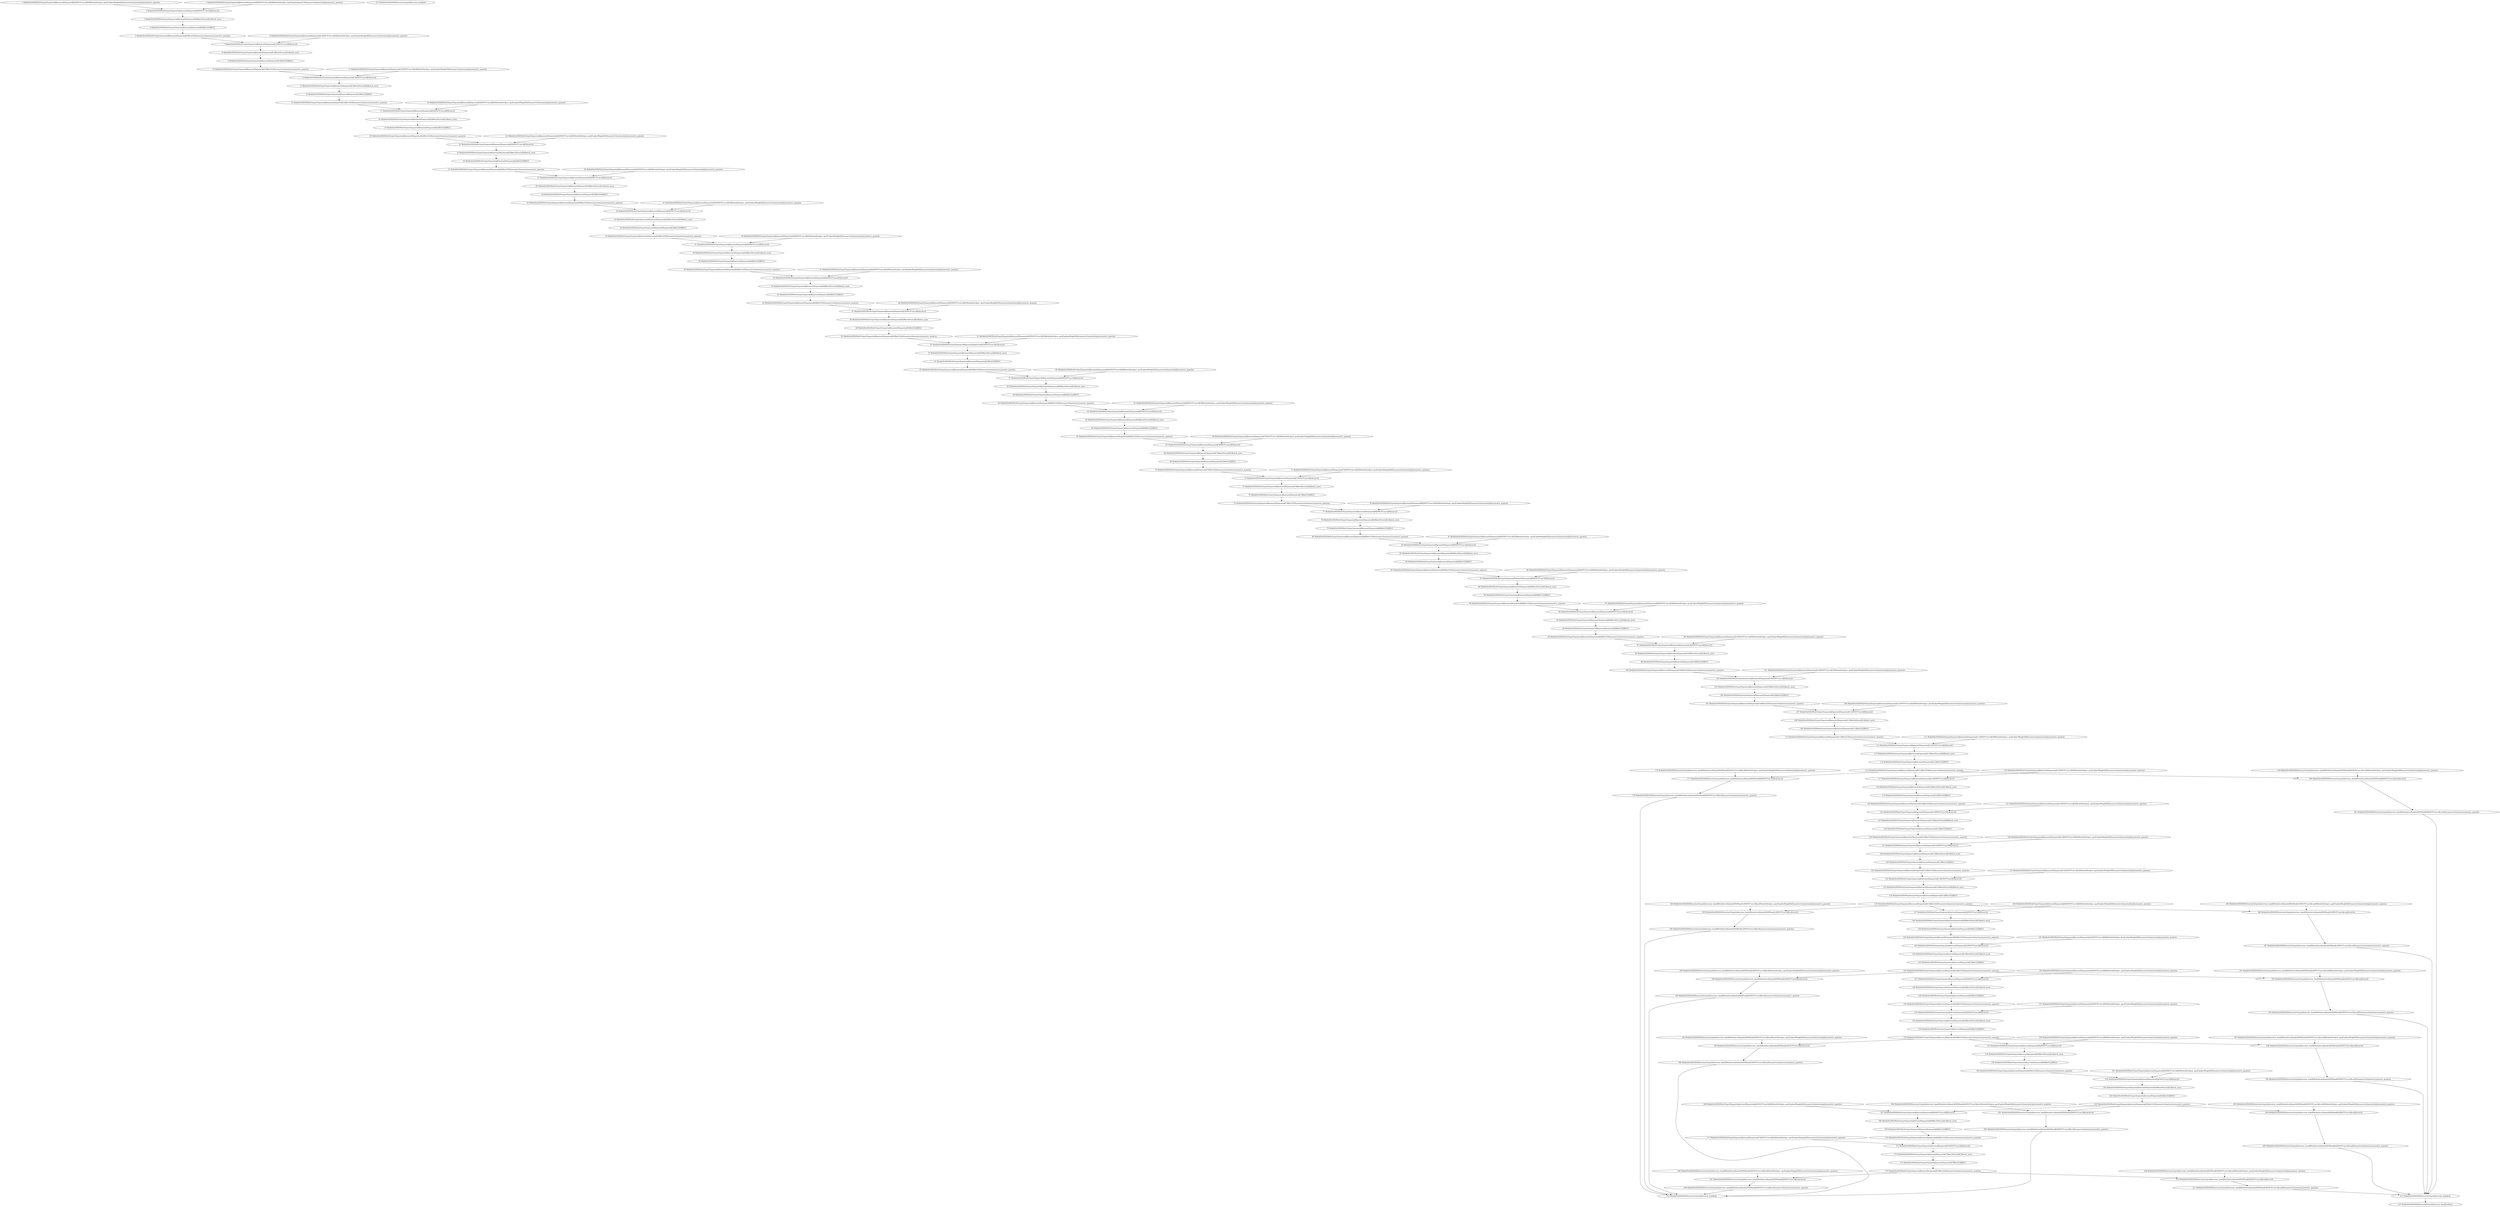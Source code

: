 strict digraph  {
"0 MobileNetSSD/MultiOutputSequential[basenet]/Sequential[0]/NNCFConv2d[0]/ModuleDict[pre_ops]/UpdateWeight[0]/SymmetricQuantizer[op]/symmetric_quantize" [id=0, scope="MobileNetSSD/MultiOutputSequential[basenet]/Sequential[0]/NNCFConv2d[0]/ModuleDict[pre_ops]/UpdateWeight[0]/SymmetricQuantizer[op]", type=symmetric_quantize];
"1 MobileNetSSD/MultiOutputSequential[basenet]/Sequential[0]/NNCFConv2d[0]/ModuleDict[pre_ops]/UpdateInputs[1]/SymmetricQuantizer[op]/symmetric_quantize" [id=1, scope="MobileNetSSD/MultiOutputSequential[basenet]/Sequential[0]/NNCFConv2d[0]/ModuleDict[pre_ops]/UpdateInputs[1]/SymmetricQuantizer[op]", type=symmetric_quantize];
"2 MobileNetSSD/MultiOutputSequential[basenet]/Sequential[0]/NNCFConv2d[0]/conv2d" [id=2, scope="MobileNetSSD/MultiOutputSequential[basenet]/Sequential[0]/NNCFConv2d[0]", type=conv2d];
"3 MobileNetSSD/MultiOutputSequential[basenet]/Sequential[0]/BatchNorm2d[1]/batch_norm" [id=3, scope="MobileNetSSD/MultiOutputSequential[basenet]/Sequential[0]/BatchNorm2d[1]", type=batch_norm];
"4 MobileNetSSD/MultiOutputSequential[basenet]/Sequential[0]/ReLU[2]/RELU" [id=4, scope="MobileNetSSD/MultiOutputSequential[basenet]/Sequential[0]/ReLU[2]", type=RELU];
"5 MobileNetSSD/MultiOutputSequential[basenet]/Sequential[0]/ReLU[2]/SymmetricQuantizer/symmetric_quantize" [id=5, scope="MobileNetSSD/MultiOutputSequential[basenet]/Sequential[0]/ReLU[2]/SymmetricQuantizer", type=symmetric_quantize];
"6 MobileNetSSD/MultiOutputSequential[basenet]/Sequential[1]/NNCFConv2d[0]/ModuleDict[pre_ops]/UpdateWeight[0]/SymmetricQuantizer[op]/symmetric_quantize" [id=6, scope="MobileNetSSD/MultiOutputSequential[basenet]/Sequential[1]/NNCFConv2d[0]/ModuleDict[pre_ops]/UpdateWeight[0]/SymmetricQuantizer[op]", type=symmetric_quantize];
"7 MobileNetSSD/MultiOutputSequential[basenet]/Sequential[1]/NNCFConv2d[0]/conv2d" [id=7, scope="MobileNetSSD/MultiOutputSequential[basenet]/Sequential[1]/NNCFConv2d[0]", type=conv2d];
"8 MobileNetSSD/MultiOutputSequential[basenet]/Sequential[1]/BatchNorm2d[1]/batch_norm" [id=8, scope="MobileNetSSD/MultiOutputSequential[basenet]/Sequential[1]/BatchNorm2d[1]", type=batch_norm];
"9 MobileNetSSD/MultiOutputSequential[basenet]/Sequential[1]/ReLU[2]/RELU" [id=9, scope="MobileNetSSD/MultiOutputSequential[basenet]/Sequential[1]/ReLU[2]", type=RELU];
"10 MobileNetSSD/MultiOutputSequential[basenet]/Sequential[1]/ReLU[2]/SymmetricQuantizer/symmetric_quantize" [id=10, scope="MobileNetSSD/MultiOutputSequential[basenet]/Sequential[1]/ReLU[2]/SymmetricQuantizer", type=symmetric_quantize];
"11 MobileNetSSD/MultiOutputSequential[basenet]/Sequential[1]/NNCFConv2d[3]/ModuleDict[pre_ops]/UpdateWeight[0]/SymmetricQuantizer[op]/symmetric_quantize" [id=11, scope="MobileNetSSD/MultiOutputSequential[basenet]/Sequential[1]/NNCFConv2d[3]/ModuleDict[pre_ops]/UpdateWeight[0]/SymmetricQuantizer[op]", type=symmetric_quantize];
"12 MobileNetSSD/MultiOutputSequential[basenet]/Sequential[1]/NNCFConv2d[3]/conv2d" [id=12, scope="MobileNetSSD/MultiOutputSequential[basenet]/Sequential[1]/NNCFConv2d[3]", type=conv2d];
"13 MobileNetSSD/MultiOutputSequential[basenet]/Sequential[1]/BatchNorm2d[4]/batch_norm" [id=13, scope="MobileNetSSD/MultiOutputSequential[basenet]/Sequential[1]/BatchNorm2d[4]", type=batch_norm];
"14 MobileNetSSD/MultiOutputSequential[basenet]/Sequential[1]/ReLU[5]/RELU" [id=14, scope="MobileNetSSD/MultiOutputSequential[basenet]/Sequential[1]/ReLU[5]", type=RELU];
"15 MobileNetSSD/MultiOutputSequential[basenet]/Sequential[1]/ReLU[5]/SymmetricQuantizer/symmetric_quantize" [id=15, scope="MobileNetSSD/MultiOutputSequential[basenet]/Sequential[1]/ReLU[5]/SymmetricQuantizer", type=symmetric_quantize];
"16 MobileNetSSD/MultiOutputSequential[basenet]/Sequential[2]/NNCFConv2d[0]/ModuleDict[pre_ops]/UpdateWeight[0]/SymmetricQuantizer[op]/symmetric_quantize" [id=16, scope="MobileNetSSD/MultiOutputSequential[basenet]/Sequential[2]/NNCFConv2d[0]/ModuleDict[pre_ops]/UpdateWeight[0]/SymmetricQuantizer[op]", type=symmetric_quantize];
"17 MobileNetSSD/MultiOutputSequential[basenet]/Sequential[2]/NNCFConv2d[0]/conv2d" [id=17, scope="MobileNetSSD/MultiOutputSequential[basenet]/Sequential[2]/NNCFConv2d[0]", type=conv2d];
"18 MobileNetSSD/MultiOutputSequential[basenet]/Sequential[2]/BatchNorm2d[1]/batch_norm" [id=18, scope="MobileNetSSD/MultiOutputSequential[basenet]/Sequential[2]/BatchNorm2d[1]", type=batch_norm];
"19 MobileNetSSD/MultiOutputSequential[basenet]/Sequential[2]/ReLU[2]/RELU" [id=19, scope="MobileNetSSD/MultiOutputSequential[basenet]/Sequential[2]/ReLU[2]", type=RELU];
"20 MobileNetSSD/MultiOutputSequential[basenet]/Sequential[2]/ReLU[2]/SymmetricQuantizer/symmetric_quantize" [id=20, scope="MobileNetSSD/MultiOutputSequential[basenet]/Sequential[2]/ReLU[2]/SymmetricQuantizer", type=symmetric_quantize];
"21 MobileNetSSD/MultiOutputSequential[basenet]/Sequential[2]/NNCFConv2d[3]/ModuleDict[pre_ops]/UpdateWeight[0]/SymmetricQuantizer[op]/symmetric_quantize" [id=21, scope="MobileNetSSD/MultiOutputSequential[basenet]/Sequential[2]/NNCFConv2d[3]/ModuleDict[pre_ops]/UpdateWeight[0]/SymmetricQuantizer[op]", type=symmetric_quantize];
"22 MobileNetSSD/MultiOutputSequential[basenet]/Sequential[2]/NNCFConv2d[3]/conv2d" [id=22, scope="MobileNetSSD/MultiOutputSequential[basenet]/Sequential[2]/NNCFConv2d[3]", type=conv2d];
"23 MobileNetSSD/MultiOutputSequential[basenet]/Sequential[2]/BatchNorm2d[4]/batch_norm" [id=23, scope="MobileNetSSD/MultiOutputSequential[basenet]/Sequential[2]/BatchNorm2d[4]", type=batch_norm];
"24 MobileNetSSD/MultiOutputSequential[basenet]/Sequential[2]/ReLU[5]/RELU" [id=24, scope="MobileNetSSD/MultiOutputSequential[basenet]/Sequential[2]/ReLU[5]", type=RELU];
"25 MobileNetSSD/MultiOutputSequential[basenet]/Sequential[2]/ReLU[5]/SymmetricQuantizer/symmetric_quantize" [id=25, scope="MobileNetSSD/MultiOutputSequential[basenet]/Sequential[2]/ReLU[5]/SymmetricQuantizer", type=symmetric_quantize];
"26 MobileNetSSD/MultiOutputSequential[basenet]/Sequential[3]/NNCFConv2d[0]/ModuleDict[pre_ops]/UpdateWeight[0]/SymmetricQuantizer[op]/symmetric_quantize" [id=26, scope="MobileNetSSD/MultiOutputSequential[basenet]/Sequential[3]/NNCFConv2d[0]/ModuleDict[pre_ops]/UpdateWeight[0]/SymmetricQuantizer[op]", type=symmetric_quantize];
"27 MobileNetSSD/MultiOutputSequential[basenet]/Sequential[3]/NNCFConv2d[0]/conv2d" [id=27, scope="MobileNetSSD/MultiOutputSequential[basenet]/Sequential[3]/NNCFConv2d[0]", type=conv2d];
"28 MobileNetSSD/MultiOutputSequential[basenet]/Sequential[3]/BatchNorm2d[1]/batch_norm" [id=28, scope="MobileNetSSD/MultiOutputSequential[basenet]/Sequential[3]/BatchNorm2d[1]", type=batch_norm];
"29 MobileNetSSD/MultiOutputSequential[basenet]/Sequential[3]/ReLU[2]/RELU" [id=29, scope="MobileNetSSD/MultiOutputSequential[basenet]/Sequential[3]/ReLU[2]", type=RELU];
"30 MobileNetSSD/MultiOutputSequential[basenet]/Sequential[3]/ReLU[2]/SymmetricQuantizer/symmetric_quantize" [id=30, scope="MobileNetSSD/MultiOutputSequential[basenet]/Sequential[3]/ReLU[2]/SymmetricQuantizer", type=symmetric_quantize];
"31 MobileNetSSD/MultiOutputSequential[basenet]/Sequential[3]/NNCFConv2d[3]/ModuleDict[pre_ops]/UpdateWeight[0]/SymmetricQuantizer[op]/symmetric_quantize" [id=31, scope="MobileNetSSD/MultiOutputSequential[basenet]/Sequential[3]/NNCFConv2d[3]/ModuleDict[pre_ops]/UpdateWeight[0]/SymmetricQuantizer[op]", type=symmetric_quantize];
"32 MobileNetSSD/MultiOutputSequential[basenet]/Sequential[3]/NNCFConv2d[3]/conv2d" [id=32, scope="MobileNetSSD/MultiOutputSequential[basenet]/Sequential[3]/NNCFConv2d[3]", type=conv2d];
"33 MobileNetSSD/MultiOutputSequential[basenet]/Sequential[3]/BatchNorm2d[4]/batch_norm" [id=33, scope="MobileNetSSD/MultiOutputSequential[basenet]/Sequential[3]/BatchNorm2d[4]", type=batch_norm];
"34 MobileNetSSD/MultiOutputSequential[basenet]/Sequential[3]/ReLU[5]/RELU" [id=34, scope="MobileNetSSD/MultiOutputSequential[basenet]/Sequential[3]/ReLU[5]", type=RELU];
"35 MobileNetSSD/MultiOutputSequential[basenet]/Sequential[3]/ReLU[5]/SymmetricQuantizer/symmetric_quantize" [id=35, scope="MobileNetSSD/MultiOutputSequential[basenet]/Sequential[3]/ReLU[5]/SymmetricQuantizer", type=symmetric_quantize];
"36 MobileNetSSD/MultiOutputSequential[basenet]/Sequential[4]/NNCFConv2d[0]/ModuleDict[pre_ops]/UpdateWeight[0]/SymmetricQuantizer[op]/symmetric_quantize" [id=36, scope="MobileNetSSD/MultiOutputSequential[basenet]/Sequential[4]/NNCFConv2d[0]/ModuleDict[pre_ops]/UpdateWeight[0]/SymmetricQuantizer[op]", type=symmetric_quantize];
"37 MobileNetSSD/MultiOutputSequential[basenet]/Sequential[4]/NNCFConv2d[0]/conv2d" [id=37, scope="MobileNetSSD/MultiOutputSequential[basenet]/Sequential[4]/NNCFConv2d[0]", type=conv2d];
"38 MobileNetSSD/MultiOutputSequential[basenet]/Sequential[4]/BatchNorm2d[1]/batch_norm" [id=38, scope="MobileNetSSD/MultiOutputSequential[basenet]/Sequential[4]/BatchNorm2d[1]", type=batch_norm];
"39 MobileNetSSD/MultiOutputSequential[basenet]/Sequential[4]/ReLU[2]/RELU" [id=39, scope="MobileNetSSD/MultiOutputSequential[basenet]/Sequential[4]/ReLU[2]", type=RELU];
"40 MobileNetSSD/MultiOutputSequential[basenet]/Sequential[4]/ReLU[2]/SymmetricQuantizer/symmetric_quantize" [id=40, scope="MobileNetSSD/MultiOutputSequential[basenet]/Sequential[4]/ReLU[2]/SymmetricQuantizer", type=symmetric_quantize];
"41 MobileNetSSD/MultiOutputSequential[basenet]/Sequential[4]/NNCFConv2d[3]/ModuleDict[pre_ops]/UpdateWeight[0]/SymmetricQuantizer[op]/symmetric_quantize" [id=41, scope="MobileNetSSD/MultiOutputSequential[basenet]/Sequential[4]/NNCFConv2d[3]/ModuleDict[pre_ops]/UpdateWeight[0]/SymmetricQuantizer[op]", type=symmetric_quantize];
"42 MobileNetSSD/MultiOutputSequential[basenet]/Sequential[4]/NNCFConv2d[3]/conv2d" [id=42, scope="MobileNetSSD/MultiOutputSequential[basenet]/Sequential[4]/NNCFConv2d[3]", type=conv2d];
"43 MobileNetSSD/MultiOutputSequential[basenet]/Sequential[4]/BatchNorm2d[4]/batch_norm" [id=43, scope="MobileNetSSD/MultiOutputSequential[basenet]/Sequential[4]/BatchNorm2d[4]", type=batch_norm];
"44 MobileNetSSD/MultiOutputSequential[basenet]/Sequential[4]/ReLU[5]/RELU" [id=44, scope="MobileNetSSD/MultiOutputSequential[basenet]/Sequential[4]/ReLU[5]", type=RELU];
"45 MobileNetSSD/MultiOutputSequential[basenet]/Sequential[4]/ReLU[5]/SymmetricQuantizer/symmetric_quantize" [id=45, scope="MobileNetSSD/MultiOutputSequential[basenet]/Sequential[4]/ReLU[5]/SymmetricQuantizer", type=symmetric_quantize];
"46 MobileNetSSD/MultiOutputSequential[basenet]/Sequential[5]/NNCFConv2d[0]/ModuleDict[pre_ops]/UpdateWeight[0]/SymmetricQuantizer[op]/symmetric_quantize" [id=46, scope="MobileNetSSD/MultiOutputSequential[basenet]/Sequential[5]/NNCFConv2d[0]/ModuleDict[pre_ops]/UpdateWeight[0]/SymmetricQuantizer[op]", type=symmetric_quantize];
"47 MobileNetSSD/MultiOutputSequential[basenet]/Sequential[5]/NNCFConv2d[0]/conv2d" [id=47, scope="MobileNetSSD/MultiOutputSequential[basenet]/Sequential[5]/NNCFConv2d[0]", type=conv2d];
"48 MobileNetSSD/MultiOutputSequential[basenet]/Sequential[5]/BatchNorm2d[1]/batch_norm" [id=48, scope="MobileNetSSD/MultiOutputSequential[basenet]/Sequential[5]/BatchNorm2d[1]", type=batch_norm];
"49 MobileNetSSD/MultiOutputSequential[basenet]/Sequential[5]/ReLU[2]/RELU" [id=49, scope="MobileNetSSD/MultiOutputSequential[basenet]/Sequential[5]/ReLU[2]", type=RELU];
"50 MobileNetSSD/MultiOutputSequential[basenet]/Sequential[5]/ReLU[2]/SymmetricQuantizer/symmetric_quantize" [id=50, scope="MobileNetSSD/MultiOutputSequential[basenet]/Sequential[5]/ReLU[2]/SymmetricQuantizer", type=symmetric_quantize];
"51 MobileNetSSD/MultiOutputSequential[basenet]/Sequential[5]/NNCFConv2d[3]/ModuleDict[pre_ops]/UpdateWeight[0]/SymmetricQuantizer[op]/symmetric_quantize" [id=51, scope="MobileNetSSD/MultiOutputSequential[basenet]/Sequential[5]/NNCFConv2d[3]/ModuleDict[pre_ops]/UpdateWeight[0]/SymmetricQuantizer[op]", type=symmetric_quantize];
"52 MobileNetSSD/MultiOutputSequential[basenet]/Sequential[5]/NNCFConv2d[3]/conv2d" [id=52, scope="MobileNetSSD/MultiOutputSequential[basenet]/Sequential[5]/NNCFConv2d[3]", type=conv2d];
"53 MobileNetSSD/MultiOutputSequential[basenet]/Sequential[5]/BatchNorm2d[4]/batch_norm" [id=53, scope="MobileNetSSD/MultiOutputSequential[basenet]/Sequential[5]/BatchNorm2d[4]", type=batch_norm];
"54 MobileNetSSD/MultiOutputSequential[basenet]/Sequential[5]/ReLU[5]/RELU" [id=54, scope="MobileNetSSD/MultiOutputSequential[basenet]/Sequential[5]/ReLU[5]", type=RELU];
"55 MobileNetSSD/MultiOutputSequential[basenet]/Sequential[5]/ReLU[5]/SymmetricQuantizer/symmetric_quantize" [id=55, scope="MobileNetSSD/MultiOutputSequential[basenet]/Sequential[5]/ReLU[5]/SymmetricQuantizer", type=symmetric_quantize];
"56 MobileNetSSD/MultiOutputSequential[basenet]/Sequential[6]/NNCFConv2d[0]/ModuleDict[pre_ops]/UpdateWeight[0]/SymmetricQuantizer[op]/symmetric_quantize" [id=56, scope="MobileNetSSD/MultiOutputSequential[basenet]/Sequential[6]/NNCFConv2d[0]/ModuleDict[pre_ops]/UpdateWeight[0]/SymmetricQuantizer[op]", type=symmetric_quantize];
"57 MobileNetSSD/MultiOutputSequential[basenet]/Sequential[6]/NNCFConv2d[0]/conv2d" [id=57, scope="MobileNetSSD/MultiOutputSequential[basenet]/Sequential[6]/NNCFConv2d[0]", type=conv2d];
"58 MobileNetSSD/MultiOutputSequential[basenet]/Sequential[6]/BatchNorm2d[1]/batch_norm" [id=58, scope="MobileNetSSD/MultiOutputSequential[basenet]/Sequential[6]/BatchNorm2d[1]", type=batch_norm];
"59 MobileNetSSD/MultiOutputSequential[basenet]/Sequential[6]/ReLU[2]/RELU" [id=59, scope="MobileNetSSD/MultiOutputSequential[basenet]/Sequential[6]/ReLU[2]", type=RELU];
"60 MobileNetSSD/MultiOutputSequential[basenet]/Sequential[6]/ReLU[2]/SymmetricQuantizer/symmetric_quantize" [id=60, scope="MobileNetSSD/MultiOutputSequential[basenet]/Sequential[6]/ReLU[2]/SymmetricQuantizer", type=symmetric_quantize];
"61 MobileNetSSD/MultiOutputSequential[basenet]/Sequential[6]/NNCFConv2d[3]/ModuleDict[pre_ops]/UpdateWeight[0]/SymmetricQuantizer[op]/symmetric_quantize" [id=61, scope="MobileNetSSD/MultiOutputSequential[basenet]/Sequential[6]/NNCFConv2d[3]/ModuleDict[pre_ops]/UpdateWeight[0]/SymmetricQuantizer[op]", type=symmetric_quantize];
"62 MobileNetSSD/MultiOutputSequential[basenet]/Sequential[6]/NNCFConv2d[3]/conv2d" [id=62, scope="MobileNetSSD/MultiOutputSequential[basenet]/Sequential[6]/NNCFConv2d[3]", type=conv2d];
"63 MobileNetSSD/MultiOutputSequential[basenet]/Sequential[6]/BatchNorm2d[4]/batch_norm" [id=63, scope="MobileNetSSD/MultiOutputSequential[basenet]/Sequential[6]/BatchNorm2d[4]", type=batch_norm];
"64 MobileNetSSD/MultiOutputSequential[basenet]/Sequential[6]/ReLU[5]/RELU" [id=64, scope="MobileNetSSD/MultiOutputSequential[basenet]/Sequential[6]/ReLU[5]", type=RELU];
"65 MobileNetSSD/MultiOutputSequential[basenet]/Sequential[6]/ReLU[5]/SymmetricQuantizer/symmetric_quantize" [id=65, scope="MobileNetSSD/MultiOutputSequential[basenet]/Sequential[6]/ReLU[5]/SymmetricQuantizer", type=symmetric_quantize];
"66 MobileNetSSD/MultiOutputSequential[basenet]/Sequential[7]/NNCFConv2d[0]/ModuleDict[pre_ops]/UpdateWeight[0]/SymmetricQuantizer[op]/symmetric_quantize" [id=66, scope="MobileNetSSD/MultiOutputSequential[basenet]/Sequential[7]/NNCFConv2d[0]/ModuleDict[pre_ops]/UpdateWeight[0]/SymmetricQuantizer[op]", type=symmetric_quantize];
"67 MobileNetSSD/MultiOutputSequential[basenet]/Sequential[7]/NNCFConv2d[0]/conv2d" [id=67, scope="MobileNetSSD/MultiOutputSequential[basenet]/Sequential[7]/NNCFConv2d[0]", type=conv2d];
"68 MobileNetSSD/MultiOutputSequential[basenet]/Sequential[7]/BatchNorm2d[1]/batch_norm" [id=68, scope="MobileNetSSD/MultiOutputSequential[basenet]/Sequential[7]/BatchNorm2d[1]", type=batch_norm];
"69 MobileNetSSD/MultiOutputSequential[basenet]/Sequential[7]/ReLU[2]/RELU" [id=69, scope="MobileNetSSD/MultiOutputSequential[basenet]/Sequential[7]/ReLU[2]", type=RELU];
"70 MobileNetSSD/MultiOutputSequential[basenet]/Sequential[7]/ReLU[2]/SymmetricQuantizer/symmetric_quantize" [id=70, scope="MobileNetSSD/MultiOutputSequential[basenet]/Sequential[7]/ReLU[2]/SymmetricQuantizer", type=symmetric_quantize];
"71 MobileNetSSD/MultiOutputSequential[basenet]/Sequential[7]/NNCFConv2d[3]/ModuleDict[pre_ops]/UpdateWeight[0]/SymmetricQuantizer[op]/symmetric_quantize" [id=71, scope="MobileNetSSD/MultiOutputSequential[basenet]/Sequential[7]/NNCFConv2d[3]/ModuleDict[pre_ops]/UpdateWeight[0]/SymmetricQuantizer[op]", type=symmetric_quantize];
"72 MobileNetSSD/MultiOutputSequential[basenet]/Sequential[7]/NNCFConv2d[3]/conv2d" [id=72, scope="MobileNetSSD/MultiOutputSequential[basenet]/Sequential[7]/NNCFConv2d[3]", type=conv2d];
"73 MobileNetSSD/MultiOutputSequential[basenet]/Sequential[7]/BatchNorm2d[4]/batch_norm" [id=73, scope="MobileNetSSD/MultiOutputSequential[basenet]/Sequential[7]/BatchNorm2d[4]", type=batch_norm];
"74 MobileNetSSD/MultiOutputSequential[basenet]/Sequential[7]/ReLU[5]/RELU" [id=74, scope="MobileNetSSD/MultiOutputSequential[basenet]/Sequential[7]/ReLU[5]", type=RELU];
"75 MobileNetSSD/MultiOutputSequential[basenet]/Sequential[7]/ReLU[5]/SymmetricQuantizer/symmetric_quantize" [id=75, scope="MobileNetSSD/MultiOutputSequential[basenet]/Sequential[7]/ReLU[5]/SymmetricQuantizer", type=symmetric_quantize];
"76 MobileNetSSD/MultiOutputSequential[basenet]/Sequential[8]/NNCFConv2d[0]/ModuleDict[pre_ops]/UpdateWeight[0]/SymmetricQuantizer[op]/symmetric_quantize" [id=76, scope="MobileNetSSD/MultiOutputSequential[basenet]/Sequential[8]/NNCFConv2d[0]/ModuleDict[pre_ops]/UpdateWeight[0]/SymmetricQuantizer[op]", type=symmetric_quantize];
"77 MobileNetSSD/MultiOutputSequential[basenet]/Sequential[8]/NNCFConv2d[0]/conv2d" [id=77, scope="MobileNetSSD/MultiOutputSequential[basenet]/Sequential[8]/NNCFConv2d[0]", type=conv2d];
"78 MobileNetSSD/MultiOutputSequential[basenet]/Sequential[8]/BatchNorm2d[1]/batch_norm" [id=78, scope="MobileNetSSD/MultiOutputSequential[basenet]/Sequential[8]/BatchNorm2d[1]", type=batch_norm];
"79 MobileNetSSD/MultiOutputSequential[basenet]/Sequential[8]/ReLU[2]/RELU" [id=79, scope="MobileNetSSD/MultiOutputSequential[basenet]/Sequential[8]/ReLU[2]", type=RELU];
"80 MobileNetSSD/MultiOutputSequential[basenet]/Sequential[8]/ReLU[2]/SymmetricQuantizer/symmetric_quantize" [id=80, scope="MobileNetSSD/MultiOutputSequential[basenet]/Sequential[8]/ReLU[2]/SymmetricQuantizer", type=symmetric_quantize];
"81 MobileNetSSD/MultiOutputSequential[basenet]/Sequential[8]/NNCFConv2d[3]/ModuleDict[pre_ops]/UpdateWeight[0]/SymmetricQuantizer[op]/symmetric_quantize" [id=81, scope="MobileNetSSD/MultiOutputSequential[basenet]/Sequential[8]/NNCFConv2d[3]/ModuleDict[pre_ops]/UpdateWeight[0]/SymmetricQuantizer[op]", type=symmetric_quantize];
"82 MobileNetSSD/MultiOutputSequential[basenet]/Sequential[8]/NNCFConv2d[3]/conv2d" [id=82, scope="MobileNetSSD/MultiOutputSequential[basenet]/Sequential[8]/NNCFConv2d[3]", type=conv2d];
"83 MobileNetSSD/MultiOutputSequential[basenet]/Sequential[8]/BatchNorm2d[4]/batch_norm" [id=83, scope="MobileNetSSD/MultiOutputSequential[basenet]/Sequential[8]/BatchNorm2d[4]", type=batch_norm];
"84 MobileNetSSD/MultiOutputSequential[basenet]/Sequential[8]/ReLU[5]/RELU" [id=84, scope="MobileNetSSD/MultiOutputSequential[basenet]/Sequential[8]/ReLU[5]", type=RELU];
"85 MobileNetSSD/MultiOutputSequential[basenet]/Sequential[8]/ReLU[5]/SymmetricQuantizer/symmetric_quantize" [id=85, scope="MobileNetSSD/MultiOutputSequential[basenet]/Sequential[8]/ReLU[5]/SymmetricQuantizer", type=symmetric_quantize];
"86 MobileNetSSD/MultiOutputSequential[basenet]/Sequential[9]/NNCFConv2d[0]/ModuleDict[pre_ops]/UpdateWeight[0]/SymmetricQuantizer[op]/symmetric_quantize" [id=86, scope="MobileNetSSD/MultiOutputSequential[basenet]/Sequential[9]/NNCFConv2d[0]/ModuleDict[pre_ops]/UpdateWeight[0]/SymmetricQuantizer[op]", type=symmetric_quantize];
"87 MobileNetSSD/MultiOutputSequential[basenet]/Sequential[9]/NNCFConv2d[0]/conv2d" [id=87, scope="MobileNetSSD/MultiOutputSequential[basenet]/Sequential[9]/NNCFConv2d[0]", type=conv2d];
"88 MobileNetSSD/MultiOutputSequential[basenet]/Sequential[9]/BatchNorm2d[1]/batch_norm" [id=88, scope="MobileNetSSD/MultiOutputSequential[basenet]/Sequential[9]/BatchNorm2d[1]", type=batch_norm];
"89 MobileNetSSD/MultiOutputSequential[basenet]/Sequential[9]/ReLU[2]/RELU" [id=89, scope="MobileNetSSD/MultiOutputSequential[basenet]/Sequential[9]/ReLU[2]", type=RELU];
"90 MobileNetSSD/MultiOutputSequential[basenet]/Sequential[9]/ReLU[2]/SymmetricQuantizer/symmetric_quantize" [id=90, scope="MobileNetSSD/MultiOutputSequential[basenet]/Sequential[9]/ReLU[2]/SymmetricQuantizer", type=symmetric_quantize];
"91 MobileNetSSD/MultiOutputSequential[basenet]/Sequential[9]/NNCFConv2d[3]/ModuleDict[pre_ops]/UpdateWeight[0]/SymmetricQuantizer[op]/symmetric_quantize" [id=91, scope="MobileNetSSD/MultiOutputSequential[basenet]/Sequential[9]/NNCFConv2d[3]/ModuleDict[pre_ops]/UpdateWeight[0]/SymmetricQuantizer[op]", type=symmetric_quantize];
"92 MobileNetSSD/MultiOutputSequential[basenet]/Sequential[9]/NNCFConv2d[3]/conv2d" [id=92, scope="MobileNetSSD/MultiOutputSequential[basenet]/Sequential[9]/NNCFConv2d[3]", type=conv2d];
"93 MobileNetSSD/MultiOutputSequential[basenet]/Sequential[9]/BatchNorm2d[4]/batch_norm" [id=93, scope="MobileNetSSD/MultiOutputSequential[basenet]/Sequential[9]/BatchNorm2d[4]", type=batch_norm];
"94 MobileNetSSD/MultiOutputSequential[basenet]/Sequential[9]/ReLU[5]/RELU" [id=94, scope="MobileNetSSD/MultiOutputSequential[basenet]/Sequential[9]/ReLU[5]", type=RELU];
"95 MobileNetSSD/MultiOutputSequential[basenet]/Sequential[9]/ReLU[5]/SymmetricQuantizer/symmetric_quantize" [id=95, scope="MobileNetSSD/MultiOutputSequential[basenet]/Sequential[9]/ReLU[5]/SymmetricQuantizer", type=symmetric_quantize];
"96 MobileNetSSD/MultiOutputSequential[basenet]/Sequential[10]/NNCFConv2d[0]/ModuleDict[pre_ops]/UpdateWeight[0]/SymmetricQuantizer[op]/symmetric_quantize" [id=96, scope="MobileNetSSD/MultiOutputSequential[basenet]/Sequential[10]/NNCFConv2d[0]/ModuleDict[pre_ops]/UpdateWeight[0]/SymmetricQuantizer[op]", type=symmetric_quantize];
"97 MobileNetSSD/MultiOutputSequential[basenet]/Sequential[10]/NNCFConv2d[0]/conv2d" [id=97, scope="MobileNetSSD/MultiOutputSequential[basenet]/Sequential[10]/NNCFConv2d[0]", type=conv2d];
"98 MobileNetSSD/MultiOutputSequential[basenet]/Sequential[10]/BatchNorm2d[1]/batch_norm" [id=98, scope="MobileNetSSD/MultiOutputSequential[basenet]/Sequential[10]/BatchNorm2d[1]", type=batch_norm];
"99 MobileNetSSD/MultiOutputSequential[basenet]/Sequential[10]/ReLU[2]/RELU" [id=99, scope="MobileNetSSD/MultiOutputSequential[basenet]/Sequential[10]/ReLU[2]", type=RELU];
"100 MobileNetSSD/MultiOutputSequential[basenet]/Sequential[10]/ReLU[2]/SymmetricQuantizer/symmetric_quantize" [id=100, scope="MobileNetSSD/MultiOutputSequential[basenet]/Sequential[10]/ReLU[2]/SymmetricQuantizer", type=symmetric_quantize];
"101 MobileNetSSD/MultiOutputSequential[basenet]/Sequential[10]/NNCFConv2d[3]/ModuleDict[pre_ops]/UpdateWeight[0]/SymmetricQuantizer[op]/symmetric_quantize" [id=101, scope="MobileNetSSD/MultiOutputSequential[basenet]/Sequential[10]/NNCFConv2d[3]/ModuleDict[pre_ops]/UpdateWeight[0]/SymmetricQuantizer[op]", type=symmetric_quantize];
"102 MobileNetSSD/MultiOutputSequential[basenet]/Sequential[10]/NNCFConv2d[3]/conv2d" [id=102, scope="MobileNetSSD/MultiOutputSequential[basenet]/Sequential[10]/NNCFConv2d[3]", type=conv2d];
"103 MobileNetSSD/MultiOutputSequential[basenet]/Sequential[10]/BatchNorm2d[4]/batch_norm" [id=103, scope="MobileNetSSD/MultiOutputSequential[basenet]/Sequential[10]/BatchNorm2d[4]", type=batch_norm];
"104 MobileNetSSD/MultiOutputSequential[basenet]/Sequential[10]/ReLU[5]/RELU" [id=104, scope="MobileNetSSD/MultiOutputSequential[basenet]/Sequential[10]/ReLU[5]", type=RELU];
"105 MobileNetSSD/MultiOutputSequential[basenet]/Sequential[10]/ReLU[5]/SymmetricQuantizer/symmetric_quantize" [id=105, scope="MobileNetSSD/MultiOutputSequential[basenet]/Sequential[10]/ReLU[5]/SymmetricQuantizer", type=symmetric_quantize];
"106 MobileNetSSD/MultiOutputSequential[basenet]/Sequential[11]/NNCFConv2d[0]/ModuleDict[pre_ops]/UpdateWeight[0]/SymmetricQuantizer[op]/symmetric_quantize" [id=106, scope="MobileNetSSD/MultiOutputSequential[basenet]/Sequential[11]/NNCFConv2d[0]/ModuleDict[pre_ops]/UpdateWeight[0]/SymmetricQuantizer[op]", type=symmetric_quantize];
"107 MobileNetSSD/MultiOutputSequential[basenet]/Sequential[11]/NNCFConv2d[0]/conv2d" [id=107, scope="MobileNetSSD/MultiOutputSequential[basenet]/Sequential[11]/NNCFConv2d[0]", type=conv2d];
"108 MobileNetSSD/MultiOutputSequential[basenet]/Sequential[11]/BatchNorm2d[1]/batch_norm" [id=108, scope="MobileNetSSD/MultiOutputSequential[basenet]/Sequential[11]/BatchNorm2d[1]", type=batch_norm];
"109 MobileNetSSD/MultiOutputSequential[basenet]/Sequential[11]/ReLU[2]/RELU" [id=109, scope="MobileNetSSD/MultiOutputSequential[basenet]/Sequential[11]/ReLU[2]", type=RELU];
"110 MobileNetSSD/MultiOutputSequential[basenet]/Sequential[11]/ReLU[2]/SymmetricQuantizer/symmetric_quantize" [id=110, scope="MobileNetSSD/MultiOutputSequential[basenet]/Sequential[11]/ReLU[2]/SymmetricQuantizer", type=symmetric_quantize];
"111 MobileNetSSD/MultiOutputSequential[basenet]/Sequential[11]/NNCFConv2d[3]/ModuleDict[pre_ops]/UpdateWeight[0]/SymmetricQuantizer[op]/symmetric_quantize" [id=111, scope="MobileNetSSD/MultiOutputSequential[basenet]/Sequential[11]/NNCFConv2d[3]/ModuleDict[pre_ops]/UpdateWeight[0]/SymmetricQuantizer[op]", type=symmetric_quantize];
"112 MobileNetSSD/MultiOutputSequential[basenet]/Sequential[11]/NNCFConv2d[3]/conv2d" [id=112, scope="MobileNetSSD/MultiOutputSequential[basenet]/Sequential[11]/NNCFConv2d[3]", type=conv2d];
"113 MobileNetSSD/MultiOutputSequential[basenet]/Sequential[11]/BatchNorm2d[4]/batch_norm" [id=113, scope="MobileNetSSD/MultiOutputSequential[basenet]/Sequential[11]/BatchNorm2d[4]", type=batch_norm];
"114 MobileNetSSD/MultiOutputSequential[basenet]/Sequential[11]/ReLU[5]/RELU" [id=114, scope="MobileNetSSD/MultiOutputSequential[basenet]/Sequential[11]/ReLU[5]", type=RELU];
"115 MobileNetSSD/MultiOutputSequential[basenet]/Sequential[11]/ReLU[5]/SymmetricQuantizer/symmetric_quantize" [id=115, scope="MobileNetSSD/MultiOutputSequential[basenet]/Sequential[11]/ReLU[5]/SymmetricQuantizer", type=symmetric_quantize];
"116 MobileNetSSD/MultiOutputSequential[basenet]/Sequential[12]/NNCFConv2d[0]/ModuleDict[pre_ops]/UpdateWeight[0]/SymmetricQuantizer[op]/symmetric_quantize" [id=116, scope="MobileNetSSD/MultiOutputSequential[basenet]/Sequential[12]/NNCFConv2d[0]/ModuleDict[pre_ops]/UpdateWeight[0]/SymmetricQuantizer[op]", type=symmetric_quantize];
"117 MobileNetSSD/MultiOutputSequential[basenet]/Sequential[12]/NNCFConv2d[0]/conv2d" [id=117, scope="MobileNetSSD/MultiOutputSequential[basenet]/Sequential[12]/NNCFConv2d[0]", type=conv2d];
"118 MobileNetSSD/MultiOutputSequential[basenet]/Sequential[12]/BatchNorm2d[1]/batch_norm" [id=118, scope="MobileNetSSD/MultiOutputSequential[basenet]/Sequential[12]/BatchNorm2d[1]", type=batch_norm];
"119 MobileNetSSD/MultiOutputSequential[basenet]/Sequential[12]/ReLU[2]/RELU" [id=119, scope="MobileNetSSD/MultiOutputSequential[basenet]/Sequential[12]/ReLU[2]", type=RELU];
"120 MobileNetSSD/MultiOutputSequential[basenet]/Sequential[12]/ReLU[2]/SymmetricQuantizer/symmetric_quantize" [id=120, scope="MobileNetSSD/MultiOutputSequential[basenet]/Sequential[12]/ReLU[2]/SymmetricQuantizer", type=symmetric_quantize];
"121 MobileNetSSD/MultiOutputSequential[basenet]/Sequential[12]/NNCFConv2d[3]/ModuleDict[pre_ops]/UpdateWeight[0]/SymmetricQuantizer[op]/symmetric_quantize" [id=121, scope="MobileNetSSD/MultiOutputSequential[basenet]/Sequential[12]/NNCFConv2d[3]/ModuleDict[pre_ops]/UpdateWeight[0]/SymmetricQuantizer[op]", type=symmetric_quantize];
"122 MobileNetSSD/MultiOutputSequential[basenet]/Sequential[12]/NNCFConv2d[3]/conv2d" [id=122, scope="MobileNetSSD/MultiOutputSequential[basenet]/Sequential[12]/NNCFConv2d[3]", type=conv2d];
"123 MobileNetSSD/MultiOutputSequential[basenet]/Sequential[12]/BatchNorm2d[4]/batch_norm" [id=123, scope="MobileNetSSD/MultiOutputSequential[basenet]/Sequential[12]/BatchNorm2d[4]", type=batch_norm];
"124 MobileNetSSD/MultiOutputSequential[basenet]/Sequential[12]/ReLU[5]/RELU" [id=124, scope="MobileNetSSD/MultiOutputSequential[basenet]/Sequential[12]/ReLU[5]", type=RELU];
"125 MobileNetSSD/MultiOutputSequential[basenet]/Sequential[12]/ReLU[5]/SymmetricQuantizer/symmetric_quantize" [id=125, scope="MobileNetSSD/MultiOutputSequential[basenet]/Sequential[12]/ReLU[5]/SymmetricQuantizer", type=symmetric_quantize];
"126 MobileNetSSD/MultiOutputSequential[basenet]/Sequential[13]/NNCFConv2d[0]/ModuleDict[pre_ops]/UpdateWeight[0]/SymmetricQuantizer[op]/symmetric_quantize" [id=126, scope="MobileNetSSD/MultiOutputSequential[basenet]/Sequential[13]/NNCFConv2d[0]/ModuleDict[pre_ops]/UpdateWeight[0]/SymmetricQuantizer[op]", type=symmetric_quantize];
"127 MobileNetSSD/MultiOutputSequential[basenet]/Sequential[13]/NNCFConv2d[0]/conv2d" [id=127, scope="MobileNetSSD/MultiOutputSequential[basenet]/Sequential[13]/NNCFConv2d[0]", type=conv2d];
"128 MobileNetSSD/MultiOutputSequential[basenet]/Sequential[13]/BatchNorm2d[1]/batch_norm" [id=128, scope="MobileNetSSD/MultiOutputSequential[basenet]/Sequential[13]/BatchNorm2d[1]", type=batch_norm];
"129 MobileNetSSD/MultiOutputSequential[basenet]/Sequential[13]/ReLU[2]/RELU" [id=129, scope="MobileNetSSD/MultiOutputSequential[basenet]/Sequential[13]/ReLU[2]", type=RELU];
"130 MobileNetSSD/MultiOutputSequential[basenet]/Sequential[13]/ReLU[2]/SymmetricQuantizer/symmetric_quantize" [id=130, scope="MobileNetSSD/MultiOutputSequential[basenet]/Sequential[13]/ReLU[2]/SymmetricQuantizer", type=symmetric_quantize];
"131 MobileNetSSD/MultiOutputSequential[basenet]/Sequential[13]/NNCFConv2d[3]/ModuleDict[pre_ops]/UpdateWeight[0]/SymmetricQuantizer[op]/symmetric_quantize" [id=131, scope="MobileNetSSD/MultiOutputSequential[basenet]/Sequential[13]/NNCFConv2d[3]/ModuleDict[pre_ops]/UpdateWeight[0]/SymmetricQuantizer[op]", type=symmetric_quantize];
"132 MobileNetSSD/MultiOutputSequential[basenet]/Sequential[13]/NNCFConv2d[3]/conv2d" [id=132, scope="MobileNetSSD/MultiOutputSequential[basenet]/Sequential[13]/NNCFConv2d[3]", type=conv2d];
"133 MobileNetSSD/MultiOutputSequential[basenet]/Sequential[13]/BatchNorm2d[4]/batch_norm" [id=133, scope="MobileNetSSD/MultiOutputSequential[basenet]/Sequential[13]/BatchNorm2d[4]", type=batch_norm];
"134 MobileNetSSD/MultiOutputSequential[basenet]/Sequential[13]/ReLU[5]/RELU" [id=134, scope="MobileNetSSD/MultiOutputSequential[basenet]/Sequential[13]/ReLU[5]", type=RELU];
"135 MobileNetSSD/MultiOutputSequential[basenet]/Sequential[13]/ReLU[5]/SymmetricQuantizer/symmetric_quantize" [id=135, scope="MobileNetSSD/MultiOutputSequential[basenet]/Sequential[13]/ReLU[5]/SymmetricQuantizer", type=symmetric_quantize];
"136 MobileNetSSD/MultiOutputSequential[extras]/Sequential[0]/NNCFConv2d[0]/ModuleDict[pre_ops]/UpdateWeight[0]/SymmetricQuantizer[op]/symmetric_quantize" [id=136, scope="MobileNetSSD/MultiOutputSequential[extras]/Sequential[0]/NNCFConv2d[0]/ModuleDict[pre_ops]/UpdateWeight[0]/SymmetricQuantizer[op]", type=symmetric_quantize];
"137 MobileNetSSD/MultiOutputSequential[extras]/Sequential[0]/NNCFConv2d[0]/conv2d" [id=137, scope="MobileNetSSD/MultiOutputSequential[extras]/Sequential[0]/NNCFConv2d[0]", type=conv2d];
"138 MobileNetSSD/MultiOutputSequential[extras]/Sequential[0]/BatchNorm2d[1]/batch_norm" [id=138, scope="MobileNetSSD/MultiOutputSequential[extras]/Sequential[0]/BatchNorm2d[1]", type=batch_norm];
"139 MobileNetSSD/MultiOutputSequential[extras]/Sequential[0]/ReLU[2]/RELU" [id=139, scope="MobileNetSSD/MultiOutputSequential[extras]/Sequential[0]/ReLU[2]", type=RELU];
"140 MobileNetSSD/MultiOutputSequential[extras]/Sequential[0]/ReLU[2]/SymmetricQuantizer/symmetric_quantize" [id=140, scope="MobileNetSSD/MultiOutputSequential[extras]/Sequential[0]/ReLU[2]/SymmetricQuantizer", type=symmetric_quantize];
"141 MobileNetSSD/MultiOutputSequential[extras]/Sequential[1]/NNCFConv2d[0]/ModuleDict[pre_ops]/UpdateWeight[0]/SymmetricQuantizer[op]/symmetric_quantize" [id=141, scope="MobileNetSSD/MultiOutputSequential[extras]/Sequential[1]/NNCFConv2d[0]/ModuleDict[pre_ops]/UpdateWeight[0]/SymmetricQuantizer[op]", type=symmetric_quantize];
"142 MobileNetSSD/MultiOutputSequential[extras]/Sequential[1]/NNCFConv2d[0]/conv2d" [id=142, scope="MobileNetSSD/MultiOutputSequential[extras]/Sequential[1]/NNCFConv2d[0]", type=conv2d];
"143 MobileNetSSD/MultiOutputSequential[extras]/Sequential[1]/BatchNorm2d[1]/batch_norm" [id=143, scope="MobileNetSSD/MultiOutputSequential[extras]/Sequential[1]/BatchNorm2d[1]", type=batch_norm];
"144 MobileNetSSD/MultiOutputSequential[extras]/Sequential[1]/ReLU[2]/RELU" [id=144, scope="MobileNetSSD/MultiOutputSequential[extras]/Sequential[1]/ReLU[2]", type=RELU];
"145 MobileNetSSD/MultiOutputSequential[extras]/Sequential[1]/ReLU[2]/SymmetricQuantizer/symmetric_quantize" [id=145, scope="MobileNetSSD/MultiOutputSequential[extras]/Sequential[1]/ReLU[2]/SymmetricQuantizer", type=symmetric_quantize];
"146 MobileNetSSD/MultiOutputSequential[extras]/Sequential[2]/NNCFConv2d[0]/ModuleDict[pre_ops]/UpdateWeight[0]/SymmetricQuantizer[op]/symmetric_quantize" [id=146, scope="MobileNetSSD/MultiOutputSequential[extras]/Sequential[2]/NNCFConv2d[0]/ModuleDict[pre_ops]/UpdateWeight[0]/SymmetricQuantizer[op]", type=symmetric_quantize];
"147 MobileNetSSD/MultiOutputSequential[extras]/Sequential[2]/NNCFConv2d[0]/conv2d" [id=147, scope="MobileNetSSD/MultiOutputSequential[extras]/Sequential[2]/NNCFConv2d[0]", type=conv2d];
"148 MobileNetSSD/MultiOutputSequential[extras]/Sequential[2]/BatchNorm2d[1]/batch_norm" [id=148, scope="MobileNetSSD/MultiOutputSequential[extras]/Sequential[2]/BatchNorm2d[1]", type=batch_norm];
"149 MobileNetSSD/MultiOutputSequential[extras]/Sequential[2]/ReLU[2]/RELU" [id=149, scope="MobileNetSSD/MultiOutputSequential[extras]/Sequential[2]/ReLU[2]", type=RELU];
"150 MobileNetSSD/MultiOutputSequential[extras]/Sequential[2]/ReLU[2]/SymmetricQuantizer/symmetric_quantize" [id=150, scope="MobileNetSSD/MultiOutputSequential[extras]/Sequential[2]/ReLU[2]/SymmetricQuantizer", type=symmetric_quantize];
"151 MobileNetSSD/MultiOutputSequential[extras]/Sequential[3]/NNCFConv2d[0]/ModuleDict[pre_ops]/UpdateWeight[0]/SymmetricQuantizer[op]/symmetric_quantize" [id=151, scope="MobileNetSSD/MultiOutputSequential[extras]/Sequential[3]/NNCFConv2d[0]/ModuleDict[pre_ops]/UpdateWeight[0]/SymmetricQuantizer[op]", type=symmetric_quantize];
"152 MobileNetSSD/MultiOutputSequential[extras]/Sequential[3]/NNCFConv2d[0]/conv2d" [id=152, scope="MobileNetSSD/MultiOutputSequential[extras]/Sequential[3]/NNCFConv2d[0]", type=conv2d];
"153 MobileNetSSD/MultiOutputSequential[extras]/Sequential[3]/BatchNorm2d[1]/batch_norm" [id=153, scope="MobileNetSSD/MultiOutputSequential[extras]/Sequential[3]/BatchNorm2d[1]", type=batch_norm];
"154 MobileNetSSD/MultiOutputSequential[extras]/Sequential[3]/ReLU[2]/RELU" [id=154, scope="MobileNetSSD/MultiOutputSequential[extras]/Sequential[3]/ReLU[2]", type=RELU];
"155 MobileNetSSD/MultiOutputSequential[extras]/Sequential[3]/ReLU[2]/SymmetricQuantizer/symmetric_quantize" [id=155, scope="MobileNetSSD/MultiOutputSequential[extras]/Sequential[3]/ReLU[2]/SymmetricQuantizer", type=symmetric_quantize];
"156 MobileNetSSD/MultiOutputSequential[extras]/Sequential[4]/NNCFConv2d[0]/ModuleDict[pre_ops]/UpdateWeight[0]/SymmetricQuantizer[op]/symmetric_quantize" [id=156, scope="MobileNetSSD/MultiOutputSequential[extras]/Sequential[4]/NNCFConv2d[0]/ModuleDict[pre_ops]/UpdateWeight[0]/SymmetricQuantizer[op]", type=symmetric_quantize];
"157 MobileNetSSD/MultiOutputSequential[extras]/Sequential[4]/NNCFConv2d[0]/conv2d" [id=157, scope="MobileNetSSD/MultiOutputSequential[extras]/Sequential[4]/NNCFConv2d[0]", type=conv2d];
"158 MobileNetSSD/MultiOutputSequential[extras]/Sequential[4]/BatchNorm2d[1]/batch_norm" [id=158, scope="MobileNetSSD/MultiOutputSequential[extras]/Sequential[4]/BatchNorm2d[1]", type=batch_norm];
"159 MobileNetSSD/MultiOutputSequential[extras]/Sequential[4]/ReLU[2]/RELU" [id=159, scope="MobileNetSSD/MultiOutputSequential[extras]/Sequential[4]/ReLU[2]", type=RELU];
"160 MobileNetSSD/MultiOutputSequential[extras]/Sequential[4]/ReLU[2]/SymmetricQuantizer/symmetric_quantize" [id=160, scope="MobileNetSSD/MultiOutputSequential[extras]/Sequential[4]/ReLU[2]/SymmetricQuantizer", type=symmetric_quantize];
"161 MobileNetSSD/MultiOutputSequential[extras]/Sequential[5]/NNCFConv2d[0]/ModuleDict[pre_ops]/UpdateWeight[0]/SymmetricQuantizer[op]/symmetric_quantize" [id=161, scope="MobileNetSSD/MultiOutputSequential[extras]/Sequential[5]/NNCFConv2d[0]/ModuleDict[pre_ops]/UpdateWeight[0]/SymmetricQuantizer[op]", type=symmetric_quantize];
"162 MobileNetSSD/MultiOutputSequential[extras]/Sequential[5]/NNCFConv2d[0]/conv2d" [id=162, scope="MobileNetSSD/MultiOutputSequential[extras]/Sequential[5]/NNCFConv2d[0]", type=conv2d];
"163 MobileNetSSD/MultiOutputSequential[extras]/Sequential[5]/BatchNorm2d[1]/batch_norm" [id=163, scope="MobileNetSSD/MultiOutputSequential[extras]/Sequential[5]/BatchNorm2d[1]", type=batch_norm];
"164 MobileNetSSD/MultiOutputSequential[extras]/Sequential[5]/ReLU[2]/RELU" [id=164, scope="MobileNetSSD/MultiOutputSequential[extras]/Sequential[5]/ReLU[2]", type=RELU];
"165 MobileNetSSD/MultiOutputSequential[extras]/Sequential[5]/ReLU[2]/SymmetricQuantizer/symmetric_quantize" [id=165, scope="MobileNetSSD/MultiOutputSequential[extras]/Sequential[5]/ReLU[2]/SymmetricQuantizer", type=symmetric_quantize];
"166 MobileNetSSD/MultiOutputSequential[extras]/Sequential[6]/NNCFConv2d[0]/ModuleDict[pre_ops]/UpdateWeight[0]/SymmetricQuantizer[op]/symmetric_quantize" [id=166, scope="MobileNetSSD/MultiOutputSequential[extras]/Sequential[6]/NNCFConv2d[0]/ModuleDict[pre_ops]/UpdateWeight[0]/SymmetricQuantizer[op]", type=symmetric_quantize];
"167 MobileNetSSD/MultiOutputSequential[extras]/Sequential[6]/NNCFConv2d[0]/conv2d" [id=167, scope="MobileNetSSD/MultiOutputSequential[extras]/Sequential[6]/NNCFConv2d[0]", type=conv2d];
"168 MobileNetSSD/MultiOutputSequential[extras]/Sequential[6]/BatchNorm2d[1]/batch_norm" [id=168, scope="MobileNetSSD/MultiOutputSequential[extras]/Sequential[6]/BatchNorm2d[1]", type=batch_norm];
"169 MobileNetSSD/MultiOutputSequential[extras]/Sequential[6]/ReLU[2]/RELU" [id=169, scope="MobileNetSSD/MultiOutputSequential[extras]/Sequential[6]/ReLU[2]", type=RELU];
"170 MobileNetSSD/MultiOutputSequential[extras]/Sequential[6]/ReLU[2]/SymmetricQuantizer/symmetric_quantize" [id=170, scope="MobileNetSSD/MultiOutputSequential[extras]/Sequential[6]/ReLU[2]/SymmetricQuantizer", type=symmetric_quantize];
"171 MobileNetSSD/MultiOutputSequential[extras]/Sequential[7]/NNCFConv2d[0]/ModuleDict[pre_ops]/UpdateWeight[0]/SymmetricQuantizer[op]/symmetric_quantize" [id=171, scope="MobileNetSSD/MultiOutputSequential[extras]/Sequential[7]/NNCFConv2d[0]/ModuleDict[pre_ops]/UpdateWeight[0]/SymmetricQuantizer[op]", type=symmetric_quantize];
"172 MobileNetSSD/MultiOutputSequential[extras]/Sequential[7]/NNCFConv2d[0]/conv2d" [id=172, scope="MobileNetSSD/MultiOutputSequential[extras]/Sequential[7]/NNCFConv2d[0]", type=conv2d];
"173 MobileNetSSD/MultiOutputSequential[extras]/Sequential[7]/BatchNorm2d[1]/batch_norm" [id=173, scope="MobileNetSSD/MultiOutputSequential[extras]/Sequential[7]/BatchNorm2d[1]", type=batch_norm];
"174 MobileNetSSD/MultiOutputSequential[extras]/Sequential[7]/ReLU[2]/RELU" [id=174, scope="MobileNetSSD/MultiOutputSequential[extras]/Sequential[7]/ReLU[2]", type=RELU];
"175 MobileNetSSD/MultiOutputSequential[extras]/Sequential[7]/ReLU[2]/SymmetricQuantizer/symmetric_quantize" [id=175, scope="MobileNetSSD/MultiOutputSequential[extras]/Sequential[7]/ReLU[2]/SymmetricQuantizer", type=symmetric_quantize];
"176 MobileNetSSD/SSDDetectionOutput[detection_head]/ModuleList[heads]/SSDHead[0]/NNCFConv2d[loc]/ModuleDict[pre_ops]/UpdateWeight[0]/SymmetricQuantizer[op]/symmetric_quantize" [id=176, scope="MobileNetSSD/SSDDetectionOutput[detection_head]/ModuleList[heads]/SSDHead[0]/NNCFConv2d[loc]/ModuleDict[pre_ops]/UpdateWeight[0]/SymmetricQuantizer[op]", type=symmetric_quantize];
"177 MobileNetSSD/SSDDetectionOutput[detection_head]/ModuleList[heads]/SSDHead[0]/NNCFConv2d[loc]/conv2d" [id=177, scope="MobileNetSSD/SSDDetectionOutput[detection_head]/ModuleList[heads]/SSDHead[0]/NNCFConv2d[loc]", type=conv2d];
"178 MobileNetSSD/SSDDetectionOutput[detection_head]/ModuleList[heads]/SSDHead[0]/NNCFConv2d[loc]/SymmetricQuantizer/symmetric_quantize" [id=178, scope="MobileNetSSD/SSDDetectionOutput[detection_head]/ModuleList[heads]/SSDHead[0]/NNCFConv2d[loc]/SymmetricQuantizer", type=symmetric_quantize];
"179 MobileNetSSD/SSDDetectionOutput[detection_head]/ModuleList[heads]/SSDHead[0]/NNCFConv2d[conf]/ModuleDict[pre_ops]/UpdateWeight[0]/SymmetricQuantizer[op]/symmetric_quantize" [id=179, scope="MobileNetSSD/SSDDetectionOutput[detection_head]/ModuleList[heads]/SSDHead[0]/NNCFConv2d[conf]/ModuleDict[pre_ops]/UpdateWeight[0]/SymmetricQuantizer[op]", type=symmetric_quantize];
"180 MobileNetSSD/SSDDetectionOutput[detection_head]/ModuleList[heads]/SSDHead[0]/NNCFConv2d[conf]/conv2d" [id=180, scope="MobileNetSSD/SSDDetectionOutput[detection_head]/ModuleList[heads]/SSDHead[0]/NNCFConv2d[conf]", type=conv2d];
"181 MobileNetSSD/SSDDetectionOutput[detection_head]/ModuleList[heads]/SSDHead[0]/NNCFConv2d[conf]/SymmetricQuantizer/symmetric_quantize" [id=181, scope="MobileNetSSD/SSDDetectionOutput[detection_head]/ModuleList[heads]/SSDHead[0]/NNCFConv2d[conf]/SymmetricQuantizer", type=symmetric_quantize];
"182 MobileNetSSD/SSDDetectionOutput[detection_head]/ModuleList[heads]/SSDHead[1]/NNCFConv2d[loc]/ModuleDict[pre_ops]/UpdateWeight[0]/SymmetricQuantizer[op]/symmetric_quantize" [id=182, scope="MobileNetSSD/SSDDetectionOutput[detection_head]/ModuleList[heads]/SSDHead[1]/NNCFConv2d[loc]/ModuleDict[pre_ops]/UpdateWeight[0]/SymmetricQuantizer[op]", type=symmetric_quantize];
"183 MobileNetSSD/SSDDetectionOutput[detection_head]/ModuleList[heads]/SSDHead[1]/NNCFConv2d[loc]/conv2d" [id=183, scope="MobileNetSSD/SSDDetectionOutput[detection_head]/ModuleList[heads]/SSDHead[1]/NNCFConv2d[loc]", type=conv2d];
"184 MobileNetSSD/SSDDetectionOutput[detection_head]/ModuleList[heads]/SSDHead[1]/NNCFConv2d[loc]/SymmetricQuantizer/symmetric_quantize" [id=184, scope="MobileNetSSD/SSDDetectionOutput[detection_head]/ModuleList[heads]/SSDHead[1]/NNCFConv2d[loc]/SymmetricQuantizer", type=symmetric_quantize];
"185 MobileNetSSD/SSDDetectionOutput[detection_head]/ModuleList[heads]/SSDHead[1]/NNCFConv2d[conf]/ModuleDict[pre_ops]/UpdateWeight[0]/SymmetricQuantizer[op]/symmetric_quantize" [id=185, scope="MobileNetSSD/SSDDetectionOutput[detection_head]/ModuleList[heads]/SSDHead[1]/NNCFConv2d[conf]/ModuleDict[pre_ops]/UpdateWeight[0]/SymmetricQuantizer[op]", type=symmetric_quantize];
"186 MobileNetSSD/SSDDetectionOutput[detection_head]/ModuleList[heads]/SSDHead[1]/NNCFConv2d[conf]/conv2d" [id=186, scope="MobileNetSSD/SSDDetectionOutput[detection_head]/ModuleList[heads]/SSDHead[1]/NNCFConv2d[conf]", type=conv2d];
"187 MobileNetSSD/SSDDetectionOutput[detection_head]/ModuleList[heads]/SSDHead[1]/NNCFConv2d[conf]/SymmetricQuantizer/symmetric_quantize" [id=187, scope="MobileNetSSD/SSDDetectionOutput[detection_head]/ModuleList[heads]/SSDHead[1]/NNCFConv2d[conf]/SymmetricQuantizer", type=symmetric_quantize];
"188 MobileNetSSD/SSDDetectionOutput[detection_head]/ModuleList[heads]/SSDHead[2]/NNCFConv2d[loc]/ModuleDict[pre_ops]/UpdateWeight[0]/SymmetricQuantizer[op]/symmetric_quantize" [id=188, scope="MobileNetSSD/SSDDetectionOutput[detection_head]/ModuleList[heads]/SSDHead[2]/NNCFConv2d[loc]/ModuleDict[pre_ops]/UpdateWeight[0]/SymmetricQuantizer[op]", type=symmetric_quantize];
"189 MobileNetSSD/SSDDetectionOutput[detection_head]/ModuleList[heads]/SSDHead[2]/NNCFConv2d[loc]/conv2d" [id=189, scope="MobileNetSSD/SSDDetectionOutput[detection_head]/ModuleList[heads]/SSDHead[2]/NNCFConv2d[loc]", type=conv2d];
"190 MobileNetSSD/SSDDetectionOutput[detection_head]/ModuleList[heads]/SSDHead[2]/NNCFConv2d[loc]/SymmetricQuantizer/symmetric_quantize" [id=190, scope="MobileNetSSD/SSDDetectionOutput[detection_head]/ModuleList[heads]/SSDHead[2]/NNCFConv2d[loc]/SymmetricQuantizer", type=symmetric_quantize];
"191 MobileNetSSD/SSDDetectionOutput[detection_head]/ModuleList[heads]/SSDHead[2]/NNCFConv2d[conf]/ModuleDict[pre_ops]/UpdateWeight[0]/SymmetricQuantizer[op]/symmetric_quantize" [id=191, scope="MobileNetSSD/SSDDetectionOutput[detection_head]/ModuleList[heads]/SSDHead[2]/NNCFConv2d[conf]/ModuleDict[pre_ops]/UpdateWeight[0]/SymmetricQuantizer[op]", type=symmetric_quantize];
"192 MobileNetSSD/SSDDetectionOutput[detection_head]/ModuleList[heads]/SSDHead[2]/NNCFConv2d[conf]/conv2d" [id=192, scope="MobileNetSSD/SSDDetectionOutput[detection_head]/ModuleList[heads]/SSDHead[2]/NNCFConv2d[conf]", type=conv2d];
"193 MobileNetSSD/SSDDetectionOutput[detection_head]/ModuleList[heads]/SSDHead[2]/NNCFConv2d[conf]/SymmetricQuantizer/symmetric_quantize" [id=193, scope="MobileNetSSD/SSDDetectionOutput[detection_head]/ModuleList[heads]/SSDHead[2]/NNCFConv2d[conf]/SymmetricQuantizer", type=symmetric_quantize];
"194 MobileNetSSD/SSDDetectionOutput[detection_head]/ModuleList[heads]/SSDHead[3]/NNCFConv2d[loc]/ModuleDict[pre_ops]/UpdateWeight[0]/SymmetricQuantizer[op]/symmetric_quantize" [id=194, scope="MobileNetSSD/SSDDetectionOutput[detection_head]/ModuleList[heads]/SSDHead[3]/NNCFConv2d[loc]/ModuleDict[pre_ops]/UpdateWeight[0]/SymmetricQuantizer[op]", type=symmetric_quantize];
"195 MobileNetSSD/SSDDetectionOutput[detection_head]/ModuleList[heads]/SSDHead[3]/NNCFConv2d[loc]/conv2d" [id=195, scope="MobileNetSSD/SSDDetectionOutput[detection_head]/ModuleList[heads]/SSDHead[3]/NNCFConv2d[loc]", type=conv2d];
"196 MobileNetSSD/SSDDetectionOutput[detection_head]/ModuleList[heads]/SSDHead[3]/NNCFConv2d[loc]/SymmetricQuantizer/symmetric_quantize" [id=196, scope="MobileNetSSD/SSDDetectionOutput[detection_head]/ModuleList[heads]/SSDHead[3]/NNCFConv2d[loc]/SymmetricQuantizer", type=symmetric_quantize];
"197 MobileNetSSD/SSDDetectionOutput[detection_head]/ModuleList[heads]/SSDHead[3]/NNCFConv2d[conf]/ModuleDict[pre_ops]/UpdateWeight[0]/SymmetricQuantizer[op]/symmetric_quantize" [id=197, scope="MobileNetSSD/SSDDetectionOutput[detection_head]/ModuleList[heads]/SSDHead[3]/NNCFConv2d[conf]/ModuleDict[pre_ops]/UpdateWeight[0]/SymmetricQuantizer[op]", type=symmetric_quantize];
"198 MobileNetSSD/SSDDetectionOutput[detection_head]/ModuleList[heads]/SSDHead[3]/NNCFConv2d[conf]/conv2d" [id=198, scope="MobileNetSSD/SSDDetectionOutput[detection_head]/ModuleList[heads]/SSDHead[3]/NNCFConv2d[conf]", type=conv2d];
"199 MobileNetSSD/SSDDetectionOutput[detection_head]/ModuleList[heads]/SSDHead[3]/NNCFConv2d[conf]/SymmetricQuantizer/symmetric_quantize" [id=199, scope="MobileNetSSD/SSDDetectionOutput[detection_head]/ModuleList[heads]/SSDHead[3]/NNCFConv2d[conf]/SymmetricQuantizer", type=symmetric_quantize];
"200 MobileNetSSD/SSDDetectionOutput[detection_head]/ModuleList[heads]/SSDHead[4]/NNCFConv2d[loc]/ModuleDict[pre_ops]/UpdateWeight[0]/SymmetricQuantizer[op]/symmetric_quantize" [id=200, scope="MobileNetSSD/SSDDetectionOutput[detection_head]/ModuleList[heads]/SSDHead[4]/NNCFConv2d[loc]/ModuleDict[pre_ops]/UpdateWeight[0]/SymmetricQuantizer[op]", type=symmetric_quantize];
"201 MobileNetSSD/SSDDetectionOutput[detection_head]/ModuleList[heads]/SSDHead[4]/NNCFConv2d[loc]/conv2d" [id=201, scope="MobileNetSSD/SSDDetectionOutput[detection_head]/ModuleList[heads]/SSDHead[4]/NNCFConv2d[loc]", type=conv2d];
"202 MobileNetSSD/SSDDetectionOutput[detection_head]/ModuleList[heads]/SSDHead[4]/NNCFConv2d[loc]/SymmetricQuantizer/symmetric_quantize" [id=202, scope="MobileNetSSD/SSDDetectionOutput[detection_head]/ModuleList[heads]/SSDHead[4]/NNCFConv2d[loc]/SymmetricQuantizer", type=symmetric_quantize];
"203 MobileNetSSD/SSDDetectionOutput[detection_head]/ModuleList[heads]/SSDHead[4]/NNCFConv2d[conf]/ModuleDict[pre_ops]/UpdateWeight[0]/SymmetricQuantizer[op]/symmetric_quantize" [id=203, scope="MobileNetSSD/SSDDetectionOutput[detection_head]/ModuleList[heads]/SSDHead[4]/NNCFConv2d[conf]/ModuleDict[pre_ops]/UpdateWeight[0]/SymmetricQuantizer[op]", type=symmetric_quantize];
"204 MobileNetSSD/SSDDetectionOutput[detection_head]/ModuleList[heads]/SSDHead[4]/NNCFConv2d[conf]/conv2d" [id=204, scope="MobileNetSSD/SSDDetectionOutput[detection_head]/ModuleList[heads]/SSDHead[4]/NNCFConv2d[conf]", type=conv2d];
"205 MobileNetSSD/SSDDetectionOutput[detection_head]/ModuleList[heads]/SSDHead[4]/NNCFConv2d[conf]/SymmetricQuantizer/symmetric_quantize" [id=205, scope="MobileNetSSD/SSDDetectionOutput[detection_head]/ModuleList[heads]/SSDHead[4]/NNCFConv2d[conf]/SymmetricQuantizer", type=symmetric_quantize];
"206 MobileNetSSD/SSDDetectionOutput[detection_head]/ModuleList[heads]/SSDHead[5]/NNCFConv2d[loc]/ModuleDict[pre_ops]/UpdateWeight[0]/SymmetricQuantizer[op]/symmetric_quantize" [id=206, scope="MobileNetSSD/SSDDetectionOutput[detection_head]/ModuleList[heads]/SSDHead[5]/NNCFConv2d[loc]/ModuleDict[pre_ops]/UpdateWeight[0]/SymmetricQuantizer[op]", type=symmetric_quantize];
"207 MobileNetSSD/SSDDetectionOutput[detection_head]/ModuleList[heads]/SSDHead[5]/NNCFConv2d[loc]/conv2d" [id=207, scope="MobileNetSSD/SSDDetectionOutput[detection_head]/ModuleList[heads]/SSDHead[5]/NNCFConv2d[loc]", type=conv2d];
"208 MobileNetSSD/SSDDetectionOutput[detection_head]/ModuleList[heads]/SSDHead[5]/NNCFConv2d[loc]/SymmetricQuantizer/symmetric_quantize" [id=208, scope="MobileNetSSD/SSDDetectionOutput[detection_head]/ModuleList[heads]/SSDHead[5]/NNCFConv2d[loc]/SymmetricQuantizer", type=symmetric_quantize];
"209 MobileNetSSD/SSDDetectionOutput[detection_head]/ModuleList[heads]/SSDHead[5]/NNCFConv2d[conf]/ModuleDict[pre_ops]/UpdateWeight[0]/SymmetricQuantizer[op]/symmetric_quantize" [id=209, scope="MobileNetSSD/SSDDetectionOutput[detection_head]/ModuleList[heads]/SSDHead[5]/NNCFConv2d[conf]/ModuleDict[pre_ops]/UpdateWeight[0]/SymmetricQuantizer[op]", type=symmetric_quantize];
"210 MobileNetSSD/SSDDetectionOutput[detection_head]/ModuleList[heads]/SSDHead[5]/NNCFConv2d[conf]/conv2d" [id=210, scope="MobileNetSSD/SSDDetectionOutput[detection_head]/ModuleList[heads]/SSDHead[5]/NNCFConv2d[conf]", type=conv2d];
"211 MobileNetSSD/SSDDetectionOutput[detection_head]/ModuleList[heads]/SSDHead[5]/NNCFConv2d[conf]/SymmetricQuantizer/symmetric_quantize" [id=211, scope="MobileNetSSD/SSDDetectionOutput[detection_head]/ModuleList[heads]/SSDHead[5]/NNCFConv2d[conf]/SymmetricQuantizer", type=symmetric_quantize];
"212 MobileNetSSD/SSDDetectionOutput[detection_head]/cat" [id=212, scope="MobileNetSSD/SSDDetectionOutput[detection_head]", type=cat];
"213 MobileNetSSD/SSDDetectionOutput[detection_head]/cat" [id=213, scope="MobileNetSSD/SSDDetectionOutput[detection_head]", type=cat];
"214 MobileNetSSD/SSDDetectionOutput[detection_head]/softmax" [id=214, scope="MobileNetSSD/SSDDetectionOutput[detection_head]", type=softmax];
"215 MobileNetSSD/SSDDetectionOutput[detection_head]/cat" [id=215, scope="MobileNetSSD/SSDDetectionOutput[detection_head]", type=cat];
"0 MobileNetSSD/MultiOutputSequential[basenet]/Sequential[0]/NNCFConv2d[0]/ModuleDict[pre_ops]/UpdateWeight[0]/SymmetricQuantizer[op]/symmetric_quantize" -> "2 MobileNetSSD/MultiOutputSequential[basenet]/Sequential[0]/NNCFConv2d[0]/conv2d";
"1 MobileNetSSD/MultiOutputSequential[basenet]/Sequential[0]/NNCFConv2d[0]/ModuleDict[pre_ops]/UpdateInputs[1]/SymmetricQuantizer[op]/symmetric_quantize" -> "2 MobileNetSSD/MultiOutputSequential[basenet]/Sequential[0]/NNCFConv2d[0]/conv2d";
"2 MobileNetSSD/MultiOutputSequential[basenet]/Sequential[0]/NNCFConv2d[0]/conv2d" -> "3 MobileNetSSD/MultiOutputSequential[basenet]/Sequential[0]/BatchNorm2d[1]/batch_norm";
"3 MobileNetSSD/MultiOutputSequential[basenet]/Sequential[0]/BatchNorm2d[1]/batch_norm" -> "4 MobileNetSSD/MultiOutputSequential[basenet]/Sequential[0]/ReLU[2]/RELU";
"4 MobileNetSSD/MultiOutputSequential[basenet]/Sequential[0]/ReLU[2]/RELU" -> "5 MobileNetSSD/MultiOutputSequential[basenet]/Sequential[0]/ReLU[2]/SymmetricQuantizer/symmetric_quantize";
"5 MobileNetSSD/MultiOutputSequential[basenet]/Sequential[0]/ReLU[2]/SymmetricQuantizer/symmetric_quantize" -> "7 MobileNetSSD/MultiOutputSequential[basenet]/Sequential[1]/NNCFConv2d[0]/conv2d";
"6 MobileNetSSD/MultiOutputSequential[basenet]/Sequential[1]/NNCFConv2d[0]/ModuleDict[pre_ops]/UpdateWeight[0]/SymmetricQuantizer[op]/symmetric_quantize" -> "7 MobileNetSSD/MultiOutputSequential[basenet]/Sequential[1]/NNCFConv2d[0]/conv2d";
"7 MobileNetSSD/MultiOutputSequential[basenet]/Sequential[1]/NNCFConv2d[0]/conv2d" -> "8 MobileNetSSD/MultiOutputSequential[basenet]/Sequential[1]/BatchNorm2d[1]/batch_norm";
"8 MobileNetSSD/MultiOutputSequential[basenet]/Sequential[1]/BatchNorm2d[1]/batch_norm" -> "9 MobileNetSSD/MultiOutputSequential[basenet]/Sequential[1]/ReLU[2]/RELU";
"9 MobileNetSSD/MultiOutputSequential[basenet]/Sequential[1]/ReLU[2]/RELU" -> "10 MobileNetSSD/MultiOutputSequential[basenet]/Sequential[1]/ReLU[2]/SymmetricQuantizer/symmetric_quantize";
"10 MobileNetSSD/MultiOutputSequential[basenet]/Sequential[1]/ReLU[2]/SymmetricQuantizer/symmetric_quantize" -> "12 MobileNetSSD/MultiOutputSequential[basenet]/Sequential[1]/NNCFConv2d[3]/conv2d";
"11 MobileNetSSD/MultiOutputSequential[basenet]/Sequential[1]/NNCFConv2d[3]/ModuleDict[pre_ops]/UpdateWeight[0]/SymmetricQuantizer[op]/symmetric_quantize" -> "12 MobileNetSSD/MultiOutputSequential[basenet]/Sequential[1]/NNCFConv2d[3]/conv2d";
"12 MobileNetSSD/MultiOutputSequential[basenet]/Sequential[1]/NNCFConv2d[3]/conv2d" -> "13 MobileNetSSD/MultiOutputSequential[basenet]/Sequential[1]/BatchNorm2d[4]/batch_norm";
"13 MobileNetSSD/MultiOutputSequential[basenet]/Sequential[1]/BatchNorm2d[4]/batch_norm" -> "14 MobileNetSSD/MultiOutputSequential[basenet]/Sequential[1]/ReLU[5]/RELU";
"14 MobileNetSSD/MultiOutputSequential[basenet]/Sequential[1]/ReLU[5]/RELU" -> "15 MobileNetSSD/MultiOutputSequential[basenet]/Sequential[1]/ReLU[5]/SymmetricQuantizer/symmetric_quantize";
"15 MobileNetSSD/MultiOutputSequential[basenet]/Sequential[1]/ReLU[5]/SymmetricQuantizer/symmetric_quantize" -> "17 MobileNetSSD/MultiOutputSequential[basenet]/Sequential[2]/NNCFConv2d[0]/conv2d";
"16 MobileNetSSD/MultiOutputSequential[basenet]/Sequential[2]/NNCFConv2d[0]/ModuleDict[pre_ops]/UpdateWeight[0]/SymmetricQuantizer[op]/symmetric_quantize" -> "17 MobileNetSSD/MultiOutputSequential[basenet]/Sequential[2]/NNCFConv2d[0]/conv2d";
"17 MobileNetSSD/MultiOutputSequential[basenet]/Sequential[2]/NNCFConv2d[0]/conv2d" -> "18 MobileNetSSD/MultiOutputSequential[basenet]/Sequential[2]/BatchNorm2d[1]/batch_norm";
"18 MobileNetSSD/MultiOutputSequential[basenet]/Sequential[2]/BatchNorm2d[1]/batch_norm" -> "19 MobileNetSSD/MultiOutputSequential[basenet]/Sequential[2]/ReLU[2]/RELU";
"19 MobileNetSSD/MultiOutputSequential[basenet]/Sequential[2]/ReLU[2]/RELU" -> "20 MobileNetSSD/MultiOutputSequential[basenet]/Sequential[2]/ReLU[2]/SymmetricQuantizer/symmetric_quantize";
"20 MobileNetSSD/MultiOutputSequential[basenet]/Sequential[2]/ReLU[2]/SymmetricQuantizer/symmetric_quantize" -> "22 MobileNetSSD/MultiOutputSequential[basenet]/Sequential[2]/NNCFConv2d[3]/conv2d";
"21 MobileNetSSD/MultiOutputSequential[basenet]/Sequential[2]/NNCFConv2d[3]/ModuleDict[pre_ops]/UpdateWeight[0]/SymmetricQuantizer[op]/symmetric_quantize" -> "22 MobileNetSSD/MultiOutputSequential[basenet]/Sequential[2]/NNCFConv2d[3]/conv2d";
"22 MobileNetSSD/MultiOutputSequential[basenet]/Sequential[2]/NNCFConv2d[3]/conv2d" -> "23 MobileNetSSD/MultiOutputSequential[basenet]/Sequential[2]/BatchNorm2d[4]/batch_norm";
"23 MobileNetSSD/MultiOutputSequential[basenet]/Sequential[2]/BatchNorm2d[4]/batch_norm" -> "24 MobileNetSSD/MultiOutputSequential[basenet]/Sequential[2]/ReLU[5]/RELU";
"24 MobileNetSSD/MultiOutputSequential[basenet]/Sequential[2]/ReLU[5]/RELU" -> "25 MobileNetSSD/MultiOutputSequential[basenet]/Sequential[2]/ReLU[5]/SymmetricQuantizer/symmetric_quantize";
"25 MobileNetSSD/MultiOutputSequential[basenet]/Sequential[2]/ReLU[5]/SymmetricQuantizer/symmetric_quantize" -> "27 MobileNetSSD/MultiOutputSequential[basenet]/Sequential[3]/NNCFConv2d[0]/conv2d";
"26 MobileNetSSD/MultiOutputSequential[basenet]/Sequential[3]/NNCFConv2d[0]/ModuleDict[pre_ops]/UpdateWeight[0]/SymmetricQuantizer[op]/symmetric_quantize" -> "27 MobileNetSSD/MultiOutputSequential[basenet]/Sequential[3]/NNCFConv2d[0]/conv2d";
"27 MobileNetSSD/MultiOutputSequential[basenet]/Sequential[3]/NNCFConv2d[0]/conv2d" -> "28 MobileNetSSD/MultiOutputSequential[basenet]/Sequential[3]/BatchNorm2d[1]/batch_norm";
"28 MobileNetSSD/MultiOutputSequential[basenet]/Sequential[3]/BatchNorm2d[1]/batch_norm" -> "29 MobileNetSSD/MultiOutputSequential[basenet]/Sequential[3]/ReLU[2]/RELU";
"29 MobileNetSSD/MultiOutputSequential[basenet]/Sequential[3]/ReLU[2]/RELU" -> "30 MobileNetSSD/MultiOutputSequential[basenet]/Sequential[3]/ReLU[2]/SymmetricQuantizer/symmetric_quantize";
"30 MobileNetSSD/MultiOutputSequential[basenet]/Sequential[3]/ReLU[2]/SymmetricQuantizer/symmetric_quantize" -> "32 MobileNetSSD/MultiOutputSequential[basenet]/Sequential[3]/NNCFConv2d[3]/conv2d";
"31 MobileNetSSD/MultiOutputSequential[basenet]/Sequential[3]/NNCFConv2d[3]/ModuleDict[pre_ops]/UpdateWeight[0]/SymmetricQuantizer[op]/symmetric_quantize" -> "32 MobileNetSSD/MultiOutputSequential[basenet]/Sequential[3]/NNCFConv2d[3]/conv2d";
"32 MobileNetSSD/MultiOutputSequential[basenet]/Sequential[3]/NNCFConv2d[3]/conv2d" -> "33 MobileNetSSD/MultiOutputSequential[basenet]/Sequential[3]/BatchNorm2d[4]/batch_norm";
"33 MobileNetSSD/MultiOutputSequential[basenet]/Sequential[3]/BatchNorm2d[4]/batch_norm" -> "34 MobileNetSSD/MultiOutputSequential[basenet]/Sequential[3]/ReLU[5]/RELU";
"34 MobileNetSSD/MultiOutputSequential[basenet]/Sequential[3]/ReLU[5]/RELU" -> "35 MobileNetSSD/MultiOutputSequential[basenet]/Sequential[3]/ReLU[5]/SymmetricQuantizer/symmetric_quantize";
"35 MobileNetSSD/MultiOutputSequential[basenet]/Sequential[3]/ReLU[5]/SymmetricQuantizer/symmetric_quantize" -> "37 MobileNetSSD/MultiOutputSequential[basenet]/Sequential[4]/NNCFConv2d[0]/conv2d";
"36 MobileNetSSD/MultiOutputSequential[basenet]/Sequential[4]/NNCFConv2d[0]/ModuleDict[pre_ops]/UpdateWeight[0]/SymmetricQuantizer[op]/symmetric_quantize" -> "37 MobileNetSSD/MultiOutputSequential[basenet]/Sequential[4]/NNCFConv2d[0]/conv2d";
"37 MobileNetSSD/MultiOutputSequential[basenet]/Sequential[4]/NNCFConv2d[0]/conv2d" -> "38 MobileNetSSD/MultiOutputSequential[basenet]/Sequential[4]/BatchNorm2d[1]/batch_norm";
"38 MobileNetSSD/MultiOutputSequential[basenet]/Sequential[4]/BatchNorm2d[1]/batch_norm" -> "39 MobileNetSSD/MultiOutputSequential[basenet]/Sequential[4]/ReLU[2]/RELU";
"39 MobileNetSSD/MultiOutputSequential[basenet]/Sequential[4]/ReLU[2]/RELU" -> "40 MobileNetSSD/MultiOutputSequential[basenet]/Sequential[4]/ReLU[2]/SymmetricQuantizer/symmetric_quantize";
"40 MobileNetSSD/MultiOutputSequential[basenet]/Sequential[4]/ReLU[2]/SymmetricQuantizer/symmetric_quantize" -> "42 MobileNetSSD/MultiOutputSequential[basenet]/Sequential[4]/NNCFConv2d[3]/conv2d";
"41 MobileNetSSD/MultiOutputSequential[basenet]/Sequential[4]/NNCFConv2d[3]/ModuleDict[pre_ops]/UpdateWeight[0]/SymmetricQuantizer[op]/symmetric_quantize" -> "42 MobileNetSSD/MultiOutputSequential[basenet]/Sequential[4]/NNCFConv2d[3]/conv2d";
"42 MobileNetSSD/MultiOutputSequential[basenet]/Sequential[4]/NNCFConv2d[3]/conv2d" -> "43 MobileNetSSD/MultiOutputSequential[basenet]/Sequential[4]/BatchNorm2d[4]/batch_norm";
"43 MobileNetSSD/MultiOutputSequential[basenet]/Sequential[4]/BatchNorm2d[4]/batch_norm" -> "44 MobileNetSSD/MultiOutputSequential[basenet]/Sequential[4]/ReLU[5]/RELU";
"44 MobileNetSSD/MultiOutputSequential[basenet]/Sequential[4]/ReLU[5]/RELU" -> "45 MobileNetSSD/MultiOutputSequential[basenet]/Sequential[4]/ReLU[5]/SymmetricQuantizer/symmetric_quantize";
"45 MobileNetSSD/MultiOutputSequential[basenet]/Sequential[4]/ReLU[5]/SymmetricQuantizer/symmetric_quantize" -> "47 MobileNetSSD/MultiOutputSequential[basenet]/Sequential[5]/NNCFConv2d[0]/conv2d";
"46 MobileNetSSD/MultiOutputSequential[basenet]/Sequential[5]/NNCFConv2d[0]/ModuleDict[pre_ops]/UpdateWeight[0]/SymmetricQuantizer[op]/symmetric_quantize" -> "47 MobileNetSSD/MultiOutputSequential[basenet]/Sequential[5]/NNCFConv2d[0]/conv2d";
"47 MobileNetSSD/MultiOutputSequential[basenet]/Sequential[5]/NNCFConv2d[0]/conv2d" -> "48 MobileNetSSD/MultiOutputSequential[basenet]/Sequential[5]/BatchNorm2d[1]/batch_norm";
"48 MobileNetSSD/MultiOutputSequential[basenet]/Sequential[5]/BatchNorm2d[1]/batch_norm" -> "49 MobileNetSSD/MultiOutputSequential[basenet]/Sequential[5]/ReLU[2]/RELU";
"49 MobileNetSSD/MultiOutputSequential[basenet]/Sequential[5]/ReLU[2]/RELU" -> "50 MobileNetSSD/MultiOutputSequential[basenet]/Sequential[5]/ReLU[2]/SymmetricQuantizer/symmetric_quantize";
"50 MobileNetSSD/MultiOutputSequential[basenet]/Sequential[5]/ReLU[2]/SymmetricQuantizer/symmetric_quantize" -> "52 MobileNetSSD/MultiOutputSequential[basenet]/Sequential[5]/NNCFConv2d[3]/conv2d";
"51 MobileNetSSD/MultiOutputSequential[basenet]/Sequential[5]/NNCFConv2d[3]/ModuleDict[pre_ops]/UpdateWeight[0]/SymmetricQuantizer[op]/symmetric_quantize" -> "52 MobileNetSSD/MultiOutputSequential[basenet]/Sequential[5]/NNCFConv2d[3]/conv2d";
"52 MobileNetSSD/MultiOutputSequential[basenet]/Sequential[5]/NNCFConv2d[3]/conv2d" -> "53 MobileNetSSD/MultiOutputSequential[basenet]/Sequential[5]/BatchNorm2d[4]/batch_norm";
"53 MobileNetSSD/MultiOutputSequential[basenet]/Sequential[5]/BatchNorm2d[4]/batch_norm" -> "54 MobileNetSSD/MultiOutputSequential[basenet]/Sequential[5]/ReLU[5]/RELU";
"54 MobileNetSSD/MultiOutputSequential[basenet]/Sequential[5]/ReLU[5]/RELU" -> "55 MobileNetSSD/MultiOutputSequential[basenet]/Sequential[5]/ReLU[5]/SymmetricQuantizer/symmetric_quantize";
"55 MobileNetSSD/MultiOutputSequential[basenet]/Sequential[5]/ReLU[5]/SymmetricQuantizer/symmetric_quantize" -> "57 MobileNetSSD/MultiOutputSequential[basenet]/Sequential[6]/NNCFConv2d[0]/conv2d";
"56 MobileNetSSD/MultiOutputSequential[basenet]/Sequential[6]/NNCFConv2d[0]/ModuleDict[pre_ops]/UpdateWeight[0]/SymmetricQuantizer[op]/symmetric_quantize" -> "57 MobileNetSSD/MultiOutputSequential[basenet]/Sequential[6]/NNCFConv2d[0]/conv2d";
"57 MobileNetSSD/MultiOutputSequential[basenet]/Sequential[6]/NNCFConv2d[0]/conv2d" -> "58 MobileNetSSD/MultiOutputSequential[basenet]/Sequential[6]/BatchNorm2d[1]/batch_norm";
"58 MobileNetSSD/MultiOutputSequential[basenet]/Sequential[6]/BatchNorm2d[1]/batch_norm" -> "59 MobileNetSSD/MultiOutputSequential[basenet]/Sequential[6]/ReLU[2]/RELU";
"59 MobileNetSSD/MultiOutputSequential[basenet]/Sequential[6]/ReLU[2]/RELU" -> "60 MobileNetSSD/MultiOutputSequential[basenet]/Sequential[6]/ReLU[2]/SymmetricQuantizer/symmetric_quantize";
"60 MobileNetSSD/MultiOutputSequential[basenet]/Sequential[6]/ReLU[2]/SymmetricQuantizer/symmetric_quantize" -> "62 MobileNetSSD/MultiOutputSequential[basenet]/Sequential[6]/NNCFConv2d[3]/conv2d";
"61 MobileNetSSD/MultiOutputSequential[basenet]/Sequential[6]/NNCFConv2d[3]/ModuleDict[pre_ops]/UpdateWeight[0]/SymmetricQuantizer[op]/symmetric_quantize" -> "62 MobileNetSSD/MultiOutputSequential[basenet]/Sequential[6]/NNCFConv2d[3]/conv2d";
"62 MobileNetSSD/MultiOutputSequential[basenet]/Sequential[6]/NNCFConv2d[3]/conv2d" -> "63 MobileNetSSD/MultiOutputSequential[basenet]/Sequential[6]/BatchNorm2d[4]/batch_norm";
"63 MobileNetSSD/MultiOutputSequential[basenet]/Sequential[6]/BatchNorm2d[4]/batch_norm" -> "64 MobileNetSSD/MultiOutputSequential[basenet]/Sequential[6]/ReLU[5]/RELU";
"64 MobileNetSSD/MultiOutputSequential[basenet]/Sequential[6]/ReLU[5]/RELU" -> "65 MobileNetSSD/MultiOutputSequential[basenet]/Sequential[6]/ReLU[5]/SymmetricQuantizer/symmetric_quantize";
"65 MobileNetSSD/MultiOutputSequential[basenet]/Sequential[6]/ReLU[5]/SymmetricQuantizer/symmetric_quantize" -> "67 MobileNetSSD/MultiOutputSequential[basenet]/Sequential[7]/NNCFConv2d[0]/conv2d";
"66 MobileNetSSD/MultiOutputSequential[basenet]/Sequential[7]/NNCFConv2d[0]/ModuleDict[pre_ops]/UpdateWeight[0]/SymmetricQuantizer[op]/symmetric_quantize" -> "67 MobileNetSSD/MultiOutputSequential[basenet]/Sequential[7]/NNCFConv2d[0]/conv2d";
"67 MobileNetSSD/MultiOutputSequential[basenet]/Sequential[7]/NNCFConv2d[0]/conv2d" -> "68 MobileNetSSD/MultiOutputSequential[basenet]/Sequential[7]/BatchNorm2d[1]/batch_norm";
"68 MobileNetSSD/MultiOutputSequential[basenet]/Sequential[7]/BatchNorm2d[1]/batch_norm" -> "69 MobileNetSSD/MultiOutputSequential[basenet]/Sequential[7]/ReLU[2]/RELU";
"69 MobileNetSSD/MultiOutputSequential[basenet]/Sequential[7]/ReLU[2]/RELU" -> "70 MobileNetSSD/MultiOutputSequential[basenet]/Sequential[7]/ReLU[2]/SymmetricQuantizer/symmetric_quantize";
"70 MobileNetSSD/MultiOutputSequential[basenet]/Sequential[7]/ReLU[2]/SymmetricQuantizer/symmetric_quantize" -> "72 MobileNetSSD/MultiOutputSequential[basenet]/Sequential[7]/NNCFConv2d[3]/conv2d";
"71 MobileNetSSD/MultiOutputSequential[basenet]/Sequential[7]/NNCFConv2d[3]/ModuleDict[pre_ops]/UpdateWeight[0]/SymmetricQuantizer[op]/symmetric_quantize" -> "72 MobileNetSSD/MultiOutputSequential[basenet]/Sequential[7]/NNCFConv2d[3]/conv2d";
"72 MobileNetSSD/MultiOutputSequential[basenet]/Sequential[7]/NNCFConv2d[3]/conv2d" -> "73 MobileNetSSD/MultiOutputSequential[basenet]/Sequential[7]/BatchNorm2d[4]/batch_norm";
"73 MobileNetSSD/MultiOutputSequential[basenet]/Sequential[7]/BatchNorm2d[4]/batch_norm" -> "74 MobileNetSSD/MultiOutputSequential[basenet]/Sequential[7]/ReLU[5]/RELU";
"74 MobileNetSSD/MultiOutputSequential[basenet]/Sequential[7]/ReLU[5]/RELU" -> "75 MobileNetSSD/MultiOutputSequential[basenet]/Sequential[7]/ReLU[5]/SymmetricQuantizer/symmetric_quantize";
"75 MobileNetSSD/MultiOutputSequential[basenet]/Sequential[7]/ReLU[5]/SymmetricQuantizer/symmetric_quantize" -> "77 MobileNetSSD/MultiOutputSequential[basenet]/Sequential[8]/NNCFConv2d[0]/conv2d";
"76 MobileNetSSD/MultiOutputSequential[basenet]/Sequential[8]/NNCFConv2d[0]/ModuleDict[pre_ops]/UpdateWeight[0]/SymmetricQuantizer[op]/symmetric_quantize" -> "77 MobileNetSSD/MultiOutputSequential[basenet]/Sequential[8]/NNCFConv2d[0]/conv2d";
"77 MobileNetSSD/MultiOutputSequential[basenet]/Sequential[8]/NNCFConv2d[0]/conv2d" -> "78 MobileNetSSD/MultiOutputSequential[basenet]/Sequential[8]/BatchNorm2d[1]/batch_norm";
"78 MobileNetSSD/MultiOutputSequential[basenet]/Sequential[8]/BatchNorm2d[1]/batch_norm" -> "79 MobileNetSSD/MultiOutputSequential[basenet]/Sequential[8]/ReLU[2]/RELU";
"79 MobileNetSSD/MultiOutputSequential[basenet]/Sequential[8]/ReLU[2]/RELU" -> "80 MobileNetSSD/MultiOutputSequential[basenet]/Sequential[8]/ReLU[2]/SymmetricQuantizer/symmetric_quantize";
"80 MobileNetSSD/MultiOutputSequential[basenet]/Sequential[8]/ReLU[2]/SymmetricQuantizer/symmetric_quantize" -> "82 MobileNetSSD/MultiOutputSequential[basenet]/Sequential[8]/NNCFConv2d[3]/conv2d";
"81 MobileNetSSD/MultiOutputSequential[basenet]/Sequential[8]/NNCFConv2d[3]/ModuleDict[pre_ops]/UpdateWeight[0]/SymmetricQuantizer[op]/symmetric_quantize" -> "82 MobileNetSSD/MultiOutputSequential[basenet]/Sequential[8]/NNCFConv2d[3]/conv2d";
"82 MobileNetSSD/MultiOutputSequential[basenet]/Sequential[8]/NNCFConv2d[3]/conv2d" -> "83 MobileNetSSD/MultiOutputSequential[basenet]/Sequential[8]/BatchNorm2d[4]/batch_norm";
"83 MobileNetSSD/MultiOutputSequential[basenet]/Sequential[8]/BatchNorm2d[4]/batch_norm" -> "84 MobileNetSSD/MultiOutputSequential[basenet]/Sequential[8]/ReLU[5]/RELU";
"84 MobileNetSSD/MultiOutputSequential[basenet]/Sequential[8]/ReLU[5]/RELU" -> "85 MobileNetSSD/MultiOutputSequential[basenet]/Sequential[8]/ReLU[5]/SymmetricQuantizer/symmetric_quantize";
"85 MobileNetSSD/MultiOutputSequential[basenet]/Sequential[8]/ReLU[5]/SymmetricQuantizer/symmetric_quantize" -> "87 MobileNetSSD/MultiOutputSequential[basenet]/Sequential[9]/NNCFConv2d[0]/conv2d";
"86 MobileNetSSD/MultiOutputSequential[basenet]/Sequential[9]/NNCFConv2d[0]/ModuleDict[pre_ops]/UpdateWeight[0]/SymmetricQuantizer[op]/symmetric_quantize" -> "87 MobileNetSSD/MultiOutputSequential[basenet]/Sequential[9]/NNCFConv2d[0]/conv2d";
"87 MobileNetSSD/MultiOutputSequential[basenet]/Sequential[9]/NNCFConv2d[0]/conv2d" -> "88 MobileNetSSD/MultiOutputSequential[basenet]/Sequential[9]/BatchNorm2d[1]/batch_norm";
"88 MobileNetSSD/MultiOutputSequential[basenet]/Sequential[9]/BatchNorm2d[1]/batch_norm" -> "89 MobileNetSSD/MultiOutputSequential[basenet]/Sequential[9]/ReLU[2]/RELU";
"89 MobileNetSSD/MultiOutputSequential[basenet]/Sequential[9]/ReLU[2]/RELU" -> "90 MobileNetSSD/MultiOutputSequential[basenet]/Sequential[9]/ReLU[2]/SymmetricQuantizer/symmetric_quantize";
"90 MobileNetSSD/MultiOutputSequential[basenet]/Sequential[9]/ReLU[2]/SymmetricQuantizer/symmetric_quantize" -> "92 MobileNetSSD/MultiOutputSequential[basenet]/Sequential[9]/NNCFConv2d[3]/conv2d";
"91 MobileNetSSD/MultiOutputSequential[basenet]/Sequential[9]/NNCFConv2d[3]/ModuleDict[pre_ops]/UpdateWeight[0]/SymmetricQuantizer[op]/symmetric_quantize" -> "92 MobileNetSSD/MultiOutputSequential[basenet]/Sequential[9]/NNCFConv2d[3]/conv2d";
"92 MobileNetSSD/MultiOutputSequential[basenet]/Sequential[9]/NNCFConv2d[3]/conv2d" -> "93 MobileNetSSD/MultiOutputSequential[basenet]/Sequential[9]/BatchNorm2d[4]/batch_norm";
"93 MobileNetSSD/MultiOutputSequential[basenet]/Sequential[9]/BatchNorm2d[4]/batch_norm" -> "94 MobileNetSSD/MultiOutputSequential[basenet]/Sequential[9]/ReLU[5]/RELU";
"94 MobileNetSSD/MultiOutputSequential[basenet]/Sequential[9]/ReLU[5]/RELU" -> "95 MobileNetSSD/MultiOutputSequential[basenet]/Sequential[9]/ReLU[5]/SymmetricQuantizer/symmetric_quantize";
"95 MobileNetSSD/MultiOutputSequential[basenet]/Sequential[9]/ReLU[5]/SymmetricQuantizer/symmetric_quantize" -> "97 MobileNetSSD/MultiOutputSequential[basenet]/Sequential[10]/NNCFConv2d[0]/conv2d";
"96 MobileNetSSD/MultiOutputSequential[basenet]/Sequential[10]/NNCFConv2d[0]/ModuleDict[pre_ops]/UpdateWeight[0]/SymmetricQuantizer[op]/symmetric_quantize" -> "97 MobileNetSSD/MultiOutputSequential[basenet]/Sequential[10]/NNCFConv2d[0]/conv2d";
"97 MobileNetSSD/MultiOutputSequential[basenet]/Sequential[10]/NNCFConv2d[0]/conv2d" -> "98 MobileNetSSD/MultiOutputSequential[basenet]/Sequential[10]/BatchNorm2d[1]/batch_norm";
"98 MobileNetSSD/MultiOutputSequential[basenet]/Sequential[10]/BatchNorm2d[1]/batch_norm" -> "99 MobileNetSSD/MultiOutputSequential[basenet]/Sequential[10]/ReLU[2]/RELU";
"99 MobileNetSSD/MultiOutputSequential[basenet]/Sequential[10]/ReLU[2]/RELU" -> "100 MobileNetSSD/MultiOutputSequential[basenet]/Sequential[10]/ReLU[2]/SymmetricQuantizer/symmetric_quantize";
"100 MobileNetSSD/MultiOutputSequential[basenet]/Sequential[10]/ReLU[2]/SymmetricQuantizer/symmetric_quantize" -> "102 MobileNetSSD/MultiOutputSequential[basenet]/Sequential[10]/NNCFConv2d[3]/conv2d";
"101 MobileNetSSD/MultiOutputSequential[basenet]/Sequential[10]/NNCFConv2d[3]/ModuleDict[pre_ops]/UpdateWeight[0]/SymmetricQuantizer[op]/symmetric_quantize" -> "102 MobileNetSSD/MultiOutputSequential[basenet]/Sequential[10]/NNCFConv2d[3]/conv2d";
"102 MobileNetSSD/MultiOutputSequential[basenet]/Sequential[10]/NNCFConv2d[3]/conv2d" -> "103 MobileNetSSD/MultiOutputSequential[basenet]/Sequential[10]/BatchNorm2d[4]/batch_norm";
"103 MobileNetSSD/MultiOutputSequential[basenet]/Sequential[10]/BatchNorm2d[4]/batch_norm" -> "104 MobileNetSSD/MultiOutputSequential[basenet]/Sequential[10]/ReLU[5]/RELU";
"104 MobileNetSSD/MultiOutputSequential[basenet]/Sequential[10]/ReLU[5]/RELU" -> "105 MobileNetSSD/MultiOutputSequential[basenet]/Sequential[10]/ReLU[5]/SymmetricQuantizer/symmetric_quantize";
"105 MobileNetSSD/MultiOutputSequential[basenet]/Sequential[10]/ReLU[5]/SymmetricQuantizer/symmetric_quantize" -> "107 MobileNetSSD/MultiOutputSequential[basenet]/Sequential[11]/NNCFConv2d[0]/conv2d";
"106 MobileNetSSD/MultiOutputSequential[basenet]/Sequential[11]/NNCFConv2d[0]/ModuleDict[pre_ops]/UpdateWeight[0]/SymmetricQuantizer[op]/symmetric_quantize" -> "107 MobileNetSSD/MultiOutputSequential[basenet]/Sequential[11]/NNCFConv2d[0]/conv2d";
"107 MobileNetSSD/MultiOutputSequential[basenet]/Sequential[11]/NNCFConv2d[0]/conv2d" -> "108 MobileNetSSD/MultiOutputSequential[basenet]/Sequential[11]/BatchNorm2d[1]/batch_norm";
"108 MobileNetSSD/MultiOutputSequential[basenet]/Sequential[11]/BatchNorm2d[1]/batch_norm" -> "109 MobileNetSSD/MultiOutputSequential[basenet]/Sequential[11]/ReLU[2]/RELU";
"109 MobileNetSSD/MultiOutputSequential[basenet]/Sequential[11]/ReLU[2]/RELU" -> "110 MobileNetSSD/MultiOutputSequential[basenet]/Sequential[11]/ReLU[2]/SymmetricQuantizer/symmetric_quantize";
"110 MobileNetSSD/MultiOutputSequential[basenet]/Sequential[11]/ReLU[2]/SymmetricQuantizer/symmetric_quantize" -> "112 MobileNetSSD/MultiOutputSequential[basenet]/Sequential[11]/NNCFConv2d[3]/conv2d";
"111 MobileNetSSD/MultiOutputSequential[basenet]/Sequential[11]/NNCFConv2d[3]/ModuleDict[pre_ops]/UpdateWeight[0]/SymmetricQuantizer[op]/symmetric_quantize" -> "112 MobileNetSSD/MultiOutputSequential[basenet]/Sequential[11]/NNCFConv2d[3]/conv2d";
"112 MobileNetSSD/MultiOutputSequential[basenet]/Sequential[11]/NNCFConv2d[3]/conv2d" -> "113 MobileNetSSD/MultiOutputSequential[basenet]/Sequential[11]/BatchNorm2d[4]/batch_norm";
"113 MobileNetSSD/MultiOutputSequential[basenet]/Sequential[11]/BatchNorm2d[4]/batch_norm" -> "114 MobileNetSSD/MultiOutputSequential[basenet]/Sequential[11]/ReLU[5]/RELU";
"114 MobileNetSSD/MultiOutputSequential[basenet]/Sequential[11]/ReLU[5]/RELU" -> "115 MobileNetSSD/MultiOutputSequential[basenet]/Sequential[11]/ReLU[5]/SymmetricQuantizer/symmetric_quantize";
"115 MobileNetSSD/MultiOutputSequential[basenet]/Sequential[11]/ReLU[5]/SymmetricQuantizer/symmetric_quantize" -> "117 MobileNetSSD/MultiOutputSequential[basenet]/Sequential[12]/NNCFConv2d[0]/conv2d";
"115 MobileNetSSD/MultiOutputSequential[basenet]/Sequential[11]/ReLU[5]/SymmetricQuantizer/symmetric_quantize" -> "177 MobileNetSSD/SSDDetectionOutput[detection_head]/ModuleList[heads]/SSDHead[0]/NNCFConv2d[loc]/conv2d";
"115 MobileNetSSD/MultiOutputSequential[basenet]/Sequential[11]/ReLU[5]/SymmetricQuantizer/symmetric_quantize" -> "180 MobileNetSSD/SSDDetectionOutput[detection_head]/ModuleList[heads]/SSDHead[0]/NNCFConv2d[conf]/conv2d";
"116 MobileNetSSD/MultiOutputSequential[basenet]/Sequential[12]/NNCFConv2d[0]/ModuleDict[pre_ops]/UpdateWeight[0]/SymmetricQuantizer[op]/symmetric_quantize" -> "117 MobileNetSSD/MultiOutputSequential[basenet]/Sequential[12]/NNCFConv2d[0]/conv2d";
"117 MobileNetSSD/MultiOutputSequential[basenet]/Sequential[12]/NNCFConv2d[0]/conv2d" -> "118 MobileNetSSD/MultiOutputSequential[basenet]/Sequential[12]/BatchNorm2d[1]/batch_norm";
"118 MobileNetSSD/MultiOutputSequential[basenet]/Sequential[12]/BatchNorm2d[1]/batch_norm" -> "119 MobileNetSSD/MultiOutputSequential[basenet]/Sequential[12]/ReLU[2]/RELU";
"119 MobileNetSSD/MultiOutputSequential[basenet]/Sequential[12]/ReLU[2]/RELU" -> "120 MobileNetSSD/MultiOutputSequential[basenet]/Sequential[12]/ReLU[2]/SymmetricQuantizer/symmetric_quantize";
"120 MobileNetSSD/MultiOutputSequential[basenet]/Sequential[12]/ReLU[2]/SymmetricQuantizer/symmetric_quantize" -> "122 MobileNetSSD/MultiOutputSequential[basenet]/Sequential[12]/NNCFConv2d[3]/conv2d";
"121 MobileNetSSD/MultiOutputSequential[basenet]/Sequential[12]/NNCFConv2d[3]/ModuleDict[pre_ops]/UpdateWeight[0]/SymmetricQuantizer[op]/symmetric_quantize" -> "122 MobileNetSSD/MultiOutputSequential[basenet]/Sequential[12]/NNCFConv2d[3]/conv2d";
"122 MobileNetSSD/MultiOutputSequential[basenet]/Sequential[12]/NNCFConv2d[3]/conv2d" -> "123 MobileNetSSD/MultiOutputSequential[basenet]/Sequential[12]/BatchNorm2d[4]/batch_norm";
"123 MobileNetSSD/MultiOutputSequential[basenet]/Sequential[12]/BatchNorm2d[4]/batch_norm" -> "124 MobileNetSSD/MultiOutputSequential[basenet]/Sequential[12]/ReLU[5]/RELU";
"124 MobileNetSSD/MultiOutputSequential[basenet]/Sequential[12]/ReLU[5]/RELU" -> "125 MobileNetSSD/MultiOutputSequential[basenet]/Sequential[12]/ReLU[5]/SymmetricQuantizer/symmetric_quantize";
"125 MobileNetSSD/MultiOutputSequential[basenet]/Sequential[12]/ReLU[5]/SymmetricQuantizer/symmetric_quantize" -> "127 MobileNetSSD/MultiOutputSequential[basenet]/Sequential[13]/NNCFConv2d[0]/conv2d";
"126 MobileNetSSD/MultiOutputSequential[basenet]/Sequential[13]/NNCFConv2d[0]/ModuleDict[pre_ops]/UpdateWeight[0]/SymmetricQuantizer[op]/symmetric_quantize" -> "127 MobileNetSSD/MultiOutputSequential[basenet]/Sequential[13]/NNCFConv2d[0]/conv2d";
"127 MobileNetSSD/MultiOutputSequential[basenet]/Sequential[13]/NNCFConv2d[0]/conv2d" -> "128 MobileNetSSD/MultiOutputSequential[basenet]/Sequential[13]/BatchNorm2d[1]/batch_norm";
"128 MobileNetSSD/MultiOutputSequential[basenet]/Sequential[13]/BatchNorm2d[1]/batch_norm" -> "129 MobileNetSSD/MultiOutputSequential[basenet]/Sequential[13]/ReLU[2]/RELU";
"129 MobileNetSSD/MultiOutputSequential[basenet]/Sequential[13]/ReLU[2]/RELU" -> "130 MobileNetSSD/MultiOutputSequential[basenet]/Sequential[13]/ReLU[2]/SymmetricQuantizer/symmetric_quantize";
"130 MobileNetSSD/MultiOutputSequential[basenet]/Sequential[13]/ReLU[2]/SymmetricQuantizer/symmetric_quantize" -> "132 MobileNetSSD/MultiOutputSequential[basenet]/Sequential[13]/NNCFConv2d[3]/conv2d";
"131 MobileNetSSD/MultiOutputSequential[basenet]/Sequential[13]/NNCFConv2d[3]/ModuleDict[pre_ops]/UpdateWeight[0]/SymmetricQuantizer[op]/symmetric_quantize" -> "132 MobileNetSSD/MultiOutputSequential[basenet]/Sequential[13]/NNCFConv2d[3]/conv2d";
"132 MobileNetSSD/MultiOutputSequential[basenet]/Sequential[13]/NNCFConv2d[3]/conv2d" -> "133 MobileNetSSD/MultiOutputSequential[basenet]/Sequential[13]/BatchNorm2d[4]/batch_norm";
"133 MobileNetSSD/MultiOutputSequential[basenet]/Sequential[13]/BatchNorm2d[4]/batch_norm" -> "134 MobileNetSSD/MultiOutputSequential[basenet]/Sequential[13]/ReLU[5]/RELU";
"134 MobileNetSSD/MultiOutputSequential[basenet]/Sequential[13]/ReLU[5]/RELU" -> "135 MobileNetSSD/MultiOutputSequential[basenet]/Sequential[13]/ReLU[5]/SymmetricQuantizer/symmetric_quantize";
"135 MobileNetSSD/MultiOutputSequential[basenet]/Sequential[13]/ReLU[5]/SymmetricQuantizer/symmetric_quantize" -> "137 MobileNetSSD/MultiOutputSequential[extras]/Sequential[0]/NNCFConv2d[0]/conv2d";
"135 MobileNetSSD/MultiOutputSequential[basenet]/Sequential[13]/ReLU[5]/SymmetricQuantizer/symmetric_quantize" -> "183 MobileNetSSD/SSDDetectionOutput[detection_head]/ModuleList[heads]/SSDHead[1]/NNCFConv2d[loc]/conv2d";
"135 MobileNetSSD/MultiOutputSequential[basenet]/Sequential[13]/ReLU[5]/SymmetricQuantizer/symmetric_quantize" -> "186 MobileNetSSD/SSDDetectionOutput[detection_head]/ModuleList[heads]/SSDHead[1]/NNCFConv2d[conf]/conv2d";
"136 MobileNetSSD/MultiOutputSequential[extras]/Sequential[0]/NNCFConv2d[0]/ModuleDict[pre_ops]/UpdateWeight[0]/SymmetricQuantizer[op]/symmetric_quantize" -> "137 MobileNetSSD/MultiOutputSequential[extras]/Sequential[0]/NNCFConv2d[0]/conv2d";
"137 MobileNetSSD/MultiOutputSequential[extras]/Sequential[0]/NNCFConv2d[0]/conv2d" -> "138 MobileNetSSD/MultiOutputSequential[extras]/Sequential[0]/BatchNorm2d[1]/batch_norm";
"138 MobileNetSSD/MultiOutputSequential[extras]/Sequential[0]/BatchNorm2d[1]/batch_norm" -> "139 MobileNetSSD/MultiOutputSequential[extras]/Sequential[0]/ReLU[2]/RELU";
"139 MobileNetSSD/MultiOutputSequential[extras]/Sequential[0]/ReLU[2]/RELU" -> "140 MobileNetSSD/MultiOutputSequential[extras]/Sequential[0]/ReLU[2]/SymmetricQuantizer/symmetric_quantize";
"140 MobileNetSSD/MultiOutputSequential[extras]/Sequential[0]/ReLU[2]/SymmetricQuantizer/symmetric_quantize" -> "142 MobileNetSSD/MultiOutputSequential[extras]/Sequential[1]/NNCFConv2d[0]/conv2d";
"141 MobileNetSSD/MultiOutputSequential[extras]/Sequential[1]/NNCFConv2d[0]/ModuleDict[pre_ops]/UpdateWeight[0]/SymmetricQuantizer[op]/symmetric_quantize" -> "142 MobileNetSSD/MultiOutputSequential[extras]/Sequential[1]/NNCFConv2d[0]/conv2d";
"142 MobileNetSSD/MultiOutputSequential[extras]/Sequential[1]/NNCFConv2d[0]/conv2d" -> "143 MobileNetSSD/MultiOutputSequential[extras]/Sequential[1]/BatchNorm2d[1]/batch_norm";
"143 MobileNetSSD/MultiOutputSequential[extras]/Sequential[1]/BatchNorm2d[1]/batch_norm" -> "144 MobileNetSSD/MultiOutputSequential[extras]/Sequential[1]/ReLU[2]/RELU";
"144 MobileNetSSD/MultiOutputSequential[extras]/Sequential[1]/ReLU[2]/RELU" -> "145 MobileNetSSD/MultiOutputSequential[extras]/Sequential[1]/ReLU[2]/SymmetricQuantizer/symmetric_quantize";
"145 MobileNetSSD/MultiOutputSequential[extras]/Sequential[1]/ReLU[2]/SymmetricQuantizer/symmetric_quantize" -> "147 MobileNetSSD/MultiOutputSequential[extras]/Sequential[2]/NNCFConv2d[0]/conv2d";
"145 MobileNetSSD/MultiOutputSequential[extras]/Sequential[1]/ReLU[2]/SymmetricQuantizer/symmetric_quantize" -> "189 MobileNetSSD/SSDDetectionOutput[detection_head]/ModuleList[heads]/SSDHead[2]/NNCFConv2d[loc]/conv2d";
"145 MobileNetSSD/MultiOutputSequential[extras]/Sequential[1]/ReLU[2]/SymmetricQuantizer/symmetric_quantize" -> "192 MobileNetSSD/SSDDetectionOutput[detection_head]/ModuleList[heads]/SSDHead[2]/NNCFConv2d[conf]/conv2d";
"146 MobileNetSSD/MultiOutputSequential[extras]/Sequential[2]/NNCFConv2d[0]/ModuleDict[pre_ops]/UpdateWeight[0]/SymmetricQuantizer[op]/symmetric_quantize" -> "147 MobileNetSSD/MultiOutputSequential[extras]/Sequential[2]/NNCFConv2d[0]/conv2d";
"147 MobileNetSSD/MultiOutputSequential[extras]/Sequential[2]/NNCFConv2d[0]/conv2d" -> "148 MobileNetSSD/MultiOutputSequential[extras]/Sequential[2]/BatchNorm2d[1]/batch_norm";
"148 MobileNetSSD/MultiOutputSequential[extras]/Sequential[2]/BatchNorm2d[1]/batch_norm" -> "149 MobileNetSSD/MultiOutputSequential[extras]/Sequential[2]/ReLU[2]/RELU";
"149 MobileNetSSD/MultiOutputSequential[extras]/Sequential[2]/ReLU[2]/RELU" -> "150 MobileNetSSD/MultiOutputSequential[extras]/Sequential[2]/ReLU[2]/SymmetricQuantizer/symmetric_quantize";
"150 MobileNetSSD/MultiOutputSequential[extras]/Sequential[2]/ReLU[2]/SymmetricQuantizer/symmetric_quantize" -> "152 MobileNetSSD/MultiOutputSequential[extras]/Sequential[3]/NNCFConv2d[0]/conv2d";
"151 MobileNetSSD/MultiOutputSequential[extras]/Sequential[3]/NNCFConv2d[0]/ModuleDict[pre_ops]/UpdateWeight[0]/SymmetricQuantizer[op]/symmetric_quantize" -> "152 MobileNetSSD/MultiOutputSequential[extras]/Sequential[3]/NNCFConv2d[0]/conv2d";
"152 MobileNetSSD/MultiOutputSequential[extras]/Sequential[3]/NNCFConv2d[0]/conv2d" -> "153 MobileNetSSD/MultiOutputSequential[extras]/Sequential[3]/BatchNorm2d[1]/batch_norm";
"153 MobileNetSSD/MultiOutputSequential[extras]/Sequential[3]/BatchNorm2d[1]/batch_norm" -> "154 MobileNetSSD/MultiOutputSequential[extras]/Sequential[3]/ReLU[2]/RELU";
"154 MobileNetSSD/MultiOutputSequential[extras]/Sequential[3]/ReLU[2]/RELU" -> "155 MobileNetSSD/MultiOutputSequential[extras]/Sequential[3]/ReLU[2]/SymmetricQuantizer/symmetric_quantize";
"155 MobileNetSSD/MultiOutputSequential[extras]/Sequential[3]/ReLU[2]/SymmetricQuantizer/symmetric_quantize" -> "157 MobileNetSSD/MultiOutputSequential[extras]/Sequential[4]/NNCFConv2d[0]/conv2d";
"155 MobileNetSSD/MultiOutputSequential[extras]/Sequential[3]/ReLU[2]/SymmetricQuantizer/symmetric_quantize" -> "195 MobileNetSSD/SSDDetectionOutput[detection_head]/ModuleList[heads]/SSDHead[3]/NNCFConv2d[loc]/conv2d";
"155 MobileNetSSD/MultiOutputSequential[extras]/Sequential[3]/ReLU[2]/SymmetricQuantizer/symmetric_quantize" -> "198 MobileNetSSD/SSDDetectionOutput[detection_head]/ModuleList[heads]/SSDHead[3]/NNCFConv2d[conf]/conv2d";
"156 MobileNetSSD/MultiOutputSequential[extras]/Sequential[4]/NNCFConv2d[0]/ModuleDict[pre_ops]/UpdateWeight[0]/SymmetricQuantizer[op]/symmetric_quantize" -> "157 MobileNetSSD/MultiOutputSequential[extras]/Sequential[4]/NNCFConv2d[0]/conv2d";
"157 MobileNetSSD/MultiOutputSequential[extras]/Sequential[4]/NNCFConv2d[0]/conv2d" -> "158 MobileNetSSD/MultiOutputSequential[extras]/Sequential[4]/BatchNorm2d[1]/batch_norm";
"158 MobileNetSSD/MultiOutputSequential[extras]/Sequential[4]/BatchNorm2d[1]/batch_norm" -> "159 MobileNetSSD/MultiOutputSequential[extras]/Sequential[4]/ReLU[2]/RELU";
"159 MobileNetSSD/MultiOutputSequential[extras]/Sequential[4]/ReLU[2]/RELU" -> "160 MobileNetSSD/MultiOutputSequential[extras]/Sequential[4]/ReLU[2]/SymmetricQuantizer/symmetric_quantize";
"160 MobileNetSSD/MultiOutputSequential[extras]/Sequential[4]/ReLU[2]/SymmetricQuantizer/symmetric_quantize" -> "162 MobileNetSSD/MultiOutputSequential[extras]/Sequential[5]/NNCFConv2d[0]/conv2d";
"161 MobileNetSSD/MultiOutputSequential[extras]/Sequential[5]/NNCFConv2d[0]/ModuleDict[pre_ops]/UpdateWeight[0]/SymmetricQuantizer[op]/symmetric_quantize" -> "162 MobileNetSSD/MultiOutputSequential[extras]/Sequential[5]/NNCFConv2d[0]/conv2d";
"162 MobileNetSSD/MultiOutputSequential[extras]/Sequential[5]/NNCFConv2d[0]/conv2d" -> "163 MobileNetSSD/MultiOutputSequential[extras]/Sequential[5]/BatchNorm2d[1]/batch_norm";
"163 MobileNetSSD/MultiOutputSequential[extras]/Sequential[5]/BatchNorm2d[1]/batch_norm" -> "164 MobileNetSSD/MultiOutputSequential[extras]/Sequential[5]/ReLU[2]/RELU";
"164 MobileNetSSD/MultiOutputSequential[extras]/Sequential[5]/ReLU[2]/RELU" -> "165 MobileNetSSD/MultiOutputSequential[extras]/Sequential[5]/ReLU[2]/SymmetricQuantizer/symmetric_quantize";
"165 MobileNetSSD/MultiOutputSequential[extras]/Sequential[5]/ReLU[2]/SymmetricQuantizer/symmetric_quantize" -> "167 MobileNetSSD/MultiOutputSequential[extras]/Sequential[6]/NNCFConv2d[0]/conv2d";
"165 MobileNetSSD/MultiOutputSequential[extras]/Sequential[5]/ReLU[2]/SymmetricQuantizer/symmetric_quantize" -> "201 MobileNetSSD/SSDDetectionOutput[detection_head]/ModuleList[heads]/SSDHead[4]/NNCFConv2d[loc]/conv2d";
"165 MobileNetSSD/MultiOutputSequential[extras]/Sequential[5]/ReLU[2]/SymmetricQuantizer/symmetric_quantize" -> "204 MobileNetSSD/SSDDetectionOutput[detection_head]/ModuleList[heads]/SSDHead[4]/NNCFConv2d[conf]/conv2d";
"166 MobileNetSSD/MultiOutputSequential[extras]/Sequential[6]/NNCFConv2d[0]/ModuleDict[pre_ops]/UpdateWeight[0]/SymmetricQuantizer[op]/symmetric_quantize" -> "167 MobileNetSSD/MultiOutputSequential[extras]/Sequential[6]/NNCFConv2d[0]/conv2d";
"167 MobileNetSSD/MultiOutputSequential[extras]/Sequential[6]/NNCFConv2d[0]/conv2d" -> "168 MobileNetSSD/MultiOutputSequential[extras]/Sequential[6]/BatchNorm2d[1]/batch_norm";
"168 MobileNetSSD/MultiOutputSequential[extras]/Sequential[6]/BatchNorm2d[1]/batch_norm" -> "169 MobileNetSSD/MultiOutputSequential[extras]/Sequential[6]/ReLU[2]/RELU";
"169 MobileNetSSD/MultiOutputSequential[extras]/Sequential[6]/ReLU[2]/RELU" -> "170 MobileNetSSD/MultiOutputSequential[extras]/Sequential[6]/ReLU[2]/SymmetricQuantizer/symmetric_quantize";
"170 MobileNetSSD/MultiOutputSequential[extras]/Sequential[6]/ReLU[2]/SymmetricQuantizer/symmetric_quantize" -> "172 MobileNetSSD/MultiOutputSequential[extras]/Sequential[7]/NNCFConv2d[0]/conv2d";
"171 MobileNetSSD/MultiOutputSequential[extras]/Sequential[7]/NNCFConv2d[0]/ModuleDict[pre_ops]/UpdateWeight[0]/SymmetricQuantizer[op]/symmetric_quantize" -> "172 MobileNetSSD/MultiOutputSequential[extras]/Sequential[7]/NNCFConv2d[0]/conv2d";
"172 MobileNetSSD/MultiOutputSequential[extras]/Sequential[7]/NNCFConv2d[0]/conv2d" -> "173 MobileNetSSD/MultiOutputSequential[extras]/Sequential[7]/BatchNorm2d[1]/batch_norm";
"173 MobileNetSSD/MultiOutputSequential[extras]/Sequential[7]/BatchNorm2d[1]/batch_norm" -> "174 MobileNetSSD/MultiOutputSequential[extras]/Sequential[7]/ReLU[2]/RELU";
"174 MobileNetSSD/MultiOutputSequential[extras]/Sequential[7]/ReLU[2]/RELU" -> "175 MobileNetSSD/MultiOutputSequential[extras]/Sequential[7]/ReLU[2]/SymmetricQuantizer/symmetric_quantize";
"175 MobileNetSSD/MultiOutputSequential[extras]/Sequential[7]/ReLU[2]/SymmetricQuantizer/symmetric_quantize" -> "207 MobileNetSSD/SSDDetectionOutput[detection_head]/ModuleList[heads]/SSDHead[5]/NNCFConv2d[loc]/conv2d";
"175 MobileNetSSD/MultiOutputSequential[extras]/Sequential[7]/ReLU[2]/SymmetricQuantizer/symmetric_quantize" -> "210 MobileNetSSD/SSDDetectionOutput[detection_head]/ModuleList[heads]/SSDHead[5]/NNCFConv2d[conf]/conv2d";
"176 MobileNetSSD/SSDDetectionOutput[detection_head]/ModuleList[heads]/SSDHead[0]/NNCFConv2d[loc]/ModuleDict[pre_ops]/UpdateWeight[0]/SymmetricQuantizer[op]/symmetric_quantize" -> "177 MobileNetSSD/SSDDetectionOutput[detection_head]/ModuleList[heads]/SSDHead[0]/NNCFConv2d[loc]/conv2d";
"177 MobileNetSSD/SSDDetectionOutput[detection_head]/ModuleList[heads]/SSDHead[0]/NNCFConv2d[loc]/conv2d" -> "178 MobileNetSSD/SSDDetectionOutput[detection_head]/ModuleList[heads]/SSDHead[0]/NNCFConv2d[loc]/SymmetricQuantizer/symmetric_quantize";
"178 MobileNetSSD/SSDDetectionOutput[detection_head]/ModuleList[heads]/SSDHead[0]/NNCFConv2d[loc]/SymmetricQuantizer/symmetric_quantize" -> "212 MobileNetSSD/SSDDetectionOutput[detection_head]/cat";
"179 MobileNetSSD/SSDDetectionOutput[detection_head]/ModuleList[heads]/SSDHead[0]/NNCFConv2d[conf]/ModuleDict[pre_ops]/UpdateWeight[0]/SymmetricQuantizer[op]/symmetric_quantize" -> "180 MobileNetSSD/SSDDetectionOutput[detection_head]/ModuleList[heads]/SSDHead[0]/NNCFConv2d[conf]/conv2d";
"180 MobileNetSSD/SSDDetectionOutput[detection_head]/ModuleList[heads]/SSDHead[0]/NNCFConv2d[conf]/conv2d" -> "181 MobileNetSSD/SSDDetectionOutput[detection_head]/ModuleList[heads]/SSDHead[0]/NNCFConv2d[conf]/SymmetricQuantizer/symmetric_quantize";
"181 MobileNetSSD/SSDDetectionOutput[detection_head]/ModuleList[heads]/SSDHead[0]/NNCFConv2d[conf]/SymmetricQuantizer/symmetric_quantize" -> "213 MobileNetSSD/SSDDetectionOutput[detection_head]/cat";
"182 MobileNetSSD/SSDDetectionOutput[detection_head]/ModuleList[heads]/SSDHead[1]/NNCFConv2d[loc]/ModuleDict[pre_ops]/UpdateWeight[0]/SymmetricQuantizer[op]/symmetric_quantize" -> "183 MobileNetSSD/SSDDetectionOutput[detection_head]/ModuleList[heads]/SSDHead[1]/NNCFConv2d[loc]/conv2d";
"183 MobileNetSSD/SSDDetectionOutput[detection_head]/ModuleList[heads]/SSDHead[1]/NNCFConv2d[loc]/conv2d" -> "184 MobileNetSSD/SSDDetectionOutput[detection_head]/ModuleList[heads]/SSDHead[1]/NNCFConv2d[loc]/SymmetricQuantizer/symmetric_quantize";
"184 MobileNetSSD/SSDDetectionOutput[detection_head]/ModuleList[heads]/SSDHead[1]/NNCFConv2d[loc]/SymmetricQuantizer/symmetric_quantize" -> "212 MobileNetSSD/SSDDetectionOutput[detection_head]/cat";
"185 MobileNetSSD/SSDDetectionOutput[detection_head]/ModuleList[heads]/SSDHead[1]/NNCFConv2d[conf]/ModuleDict[pre_ops]/UpdateWeight[0]/SymmetricQuantizer[op]/symmetric_quantize" -> "186 MobileNetSSD/SSDDetectionOutput[detection_head]/ModuleList[heads]/SSDHead[1]/NNCFConv2d[conf]/conv2d";
"186 MobileNetSSD/SSDDetectionOutput[detection_head]/ModuleList[heads]/SSDHead[1]/NNCFConv2d[conf]/conv2d" -> "187 MobileNetSSD/SSDDetectionOutput[detection_head]/ModuleList[heads]/SSDHead[1]/NNCFConv2d[conf]/SymmetricQuantizer/symmetric_quantize";
"187 MobileNetSSD/SSDDetectionOutput[detection_head]/ModuleList[heads]/SSDHead[1]/NNCFConv2d[conf]/SymmetricQuantizer/symmetric_quantize" -> "213 MobileNetSSD/SSDDetectionOutput[detection_head]/cat";
"188 MobileNetSSD/SSDDetectionOutput[detection_head]/ModuleList[heads]/SSDHead[2]/NNCFConv2d[loc]/ModuleDict[pre_ops]/UpdateWeight[0]/SymmetricQuantizer[op]/symmetric_quantize" -> "189 MobileNetSSD/SSDDetectionOutput[detection_head]/ModuleList[heads]/SSDHead[2]/NNCFConv2d[loc]/conv2d";
"189 MobileNetSSD/SSDDetectionOutput[detection_head]/ModuleList[heads]/SSDHead[2]/NNCFConv2d[loc]/conv2d" -> "190 MobileNetSSD/SSDDetectionOutput[detection_head]/ModuleList[heads]/SSDHead[2]/NNCFConv2d[loc]/SymmetricQuantizer/symmetric_quantize";
"190 MobileNetSSD/SSDDetectionOutput[detection_head]/ModuleList[heads]/SSDHead[2]/NNCFConv2d[loc]/SymmetricQuantizer/symmetric_quantize" -> "212 MobileNetSSD/SSDDetectionOutput[detection_head]/cat";
"191 MobileNetSSD/SSDDetectionOutput[detection_head]/ModuleList[heads]/SSDHead[2]/NNCFConv2d[conf]/ModuleDict[pre_ops]/UpdateWeight[0]/SymmetricQuantizer[op]/symmetric_quantize" -> "192 MobileNetSSD/SSDDetectionOutput[detection_head]/ModuleList[heads]/SSDHead[2]/NNCFConv2d[conf]/conv2d";
"192 MobileNetSSD/SSDDetectionOutput[detection_head]/ModuleList[heads]/SSDHead[2]/NNCFConv2d[conf]/conv2d" -> "193 MobileNetSSD/SSDDetectionOutput[detection_head]/ModuleList[heads]/SSDHead[2]/NNCFConv2d[conf]/SymmetricQuantizer/symmetric_quantize";
"193 MobileNetSSD/SSDDetectionOutput[detection_head]/ModuleList[heads]/SSDHead[2]/NNCFConv2d[conf]/SymmetricQuantizer/symmetric_quantize" -> "213 MobileNetSSD/SSDDetectionOutput[detection_head]/cat";
"194 MobileNetSSD/SSDDetectionOutput[detection_head]/ModuleList[heads]/SSDHead[3]/NNCFConv2d[loc]/ModuleDict[pre_ops]/UpdateWeight[0]/SymmetricQuantizer[op]/symmetric_quantize" -> "195 MobileNetSSD/SSDDetectionOutput[detection_head]/ModuleList[heads]/SSDHead[3]/NNCFConv2d[loc]/conv2d";
"195 MobileNetSSD/SSDDetectionOutput[detection_head]/ModuleList[heads]/SSDHead[3]/NNCFConv2d[loc]/conv2d" -> "196 MobileNetSSD/SSDDetectionOutput[detection_head]/ModuleList[heads]/SSDHead[3]/NNCFConv2d[loc]/SymmetricQuantizer/symmetric_quantize";
"196 MobileNetSSD/SSDDetectionOutput[detection_head]/ModuleList[heads]/SSDHead[3]/NNCFConv2d[loc]/SymmetricQuantizer/symmetric_quantize" -> "212 MobileNetSSD/SSDDetectionOutput[detection_head]/cat";
"197 MobileNetSSD/SSDDetectionOutput[detection_head]/ModuleList[heads]/SSDHead[3]/NNCFConv2d[conf]/ModuleDict[pre_ops]/UpdateWeight[0]/SymmetricQuantizer[op]/symmetric_quantize" -> "198 MobileNetSSD/SSDDetectionOutput[detection_head]/ModuleList[heads]/SSDHead[3]/NNCFConv2d[conf]/conv2d";
"198 MobileNetSSD/SSDDetectionOutput[detection_head]/ModuleList[heads]/SSDHead[3]/NNCFConv2d[conf]/conv2d" -> "199 MobileNetSSD/SSDDetectionOutput[detection_head]/ModuleList[heads]/SSDHead[3]/NNCFConv2d[conf]/SymmetricQuantizer/symmetric_quantize";
"199 MobileNetSSD/SSDDetectionOutput[detection_head]/ModuleList[heads]/SSDHead[3]/NNCFConv2d[conf]/SymmetricQuantizer/symmetric_quantize" -> "213 MobileNetSSD/SSDDetectionOutput[detection_head]/cat";
"200 MobileNetSSD/SSDDetectionOutput[detection_head]/ModuleList[heads]/SSDHead[4]/NNCFConv2d[loc]/ModuleDict[pre_ops]/UpdateWeight[0]/SymmetricQuantizer[op]/symmetric_quantize" -> "201 MobileNetSSD/SSDDetectionOutput[detection_head]/ModuleList[heads]/SSDHead[4]/NNCFConv2d[loc]/conv2d";
"201 MobileNetSSD/SSDDetectionOutput[detection_head]/ModuleList[heads]/SSDHead[4]/NNCFConv2d[loc]/conv2d" -> "202 MobileNetSSD/SSDDetectionOutput[detection_head]/ModuleList[heads]/SSDHead[4]/NNCFConv2d[loc]/SymmetricQuantizer/symmetric_quantize";
"202 MobileNetSSD/SSDDetectionOutput[detection_head]/ModuleList[heads]/SSDHead[4]/NNCFConv2d[loc]/SymmetricQuantizer/symmetric_quantize" -> "212 MobileNetSSD/SSDDetectionOutput[detection_head]/cat";
"203 MobileNetSSD/SSDDetectionOutput[detection_head]/ModuleList[heads]/SSDHead[4]/NNCFConv2d[conf]/ModuleDict[pre_ops]/UpdateWeight[0]/SymmetricQuantizer[op]/symmetric_quantize" -> "204 MobileNetSSD/SSDDetectionOutput[detection_head]/ModuleList[heads]/SSDHead[4]/NNCFConv2d[conf]/conv2d";
"204 MobileNetSSD/SSDDetectionOutput[detection_head]/ModuleList[heads]/SSDHead[4]/NNCFConv2d[conf]/conv2d" -> "205 MobileNetSSD/SSDDetectionOutput[detection_head]/ModuleList[heads]/SSDHead[4]/NNCFConv2d[conf]/SymmetricQuantizer/symmetric_quantize";
"205 MobileNetSSD/SSDDetectionOutput[detection_head]/ModuleList[heads]/SSDHead[4]/NNCFConv2d[conf]/SymmetricQuantizer/symmetric_quantize" -> "213 MobileNetSSD/SSDDetectionOutput[detection_head]/cat";
"206 MobileNetSSD/SSDDetectionOutput[detection_head]/ModuleList[heads]/SSDHead[5]/NNCFConv2d[loc]/ModuleDict[pre_ops]/UpdateWeight[0]/SymmetricQuantizer[op]/symmetric_quantize" -> "207 MobileNetSSD/SSDDetectionOutput[detection_head]/ModuleList[heads]/SSDHead[5]/NNCFConv2d[loc]/conv2d";
"207 MobileNetSSD/SSDDetectionOutput[detection_head]/ModuleList[heads]/SSDHead[5]/NNCFConv2d[loc]/conv2d" -> "208 MobileNetSSD/SSDDetectionOutput[detection_head]/ModuleList[heads]/SSDHead[5]/NNCFConv2d[loc]/SymmetricQuantizer/symmetric_quantize";
"208 MobileNetSSD/SSDDetectionOutput[detection_head]/ModuleList[heads]/SSDHead[5]/NNCFConv2d[loc]/SymmetricQuantizer/symmetric_quantize" -> "212 MobileNetSSD/SSDDetectionOutput[detection_head]/cat";
"209 MobileNetSSD/SSDDetectionOutput[detection_head]/ModuleList[heads]/SSDHead[5]/NNCFConv2d[conf]/ModuleDict[pre_ops]/UpdateWeight[0]/SymmetricQuantizer[op]/symmetric_quantize" -> "210 MobileNetSSD/SSDDetectionOutput[detection_head]/ModuleList[heads]/SSDHead[5]/NNCFConv2d[conf]/conv2d";
"210 MobileNetSSD/SSDDetectionOutput[detection_head]/ModuleList[heads]/SSDHead[5]/NNCFConv2d[conf]/conv2d" -> "211 MobileNetSSD/SSDDetectionOutput[detection_head]/ModuleList[heads]/SSDHead[5]/NNCFConv2d[conf]/SymmetricQuantizer/symmetric_quantize";
"211 MobileNetSSD/SSDDetectionOutput[detection_head]/ModuleList[heads]/SSDHead[5]/NNCFConv2d[conf]/SymmetricQuantizer/symmetric_quantize" -> "213 MobileNetSSD/SSDDetectionOutput[detection_head]/cat";
"213 MobileNetSSD/SSDDetectionOutput[detection_head]/cat" -> "214 MobileNetSSD/SSDDetectionOutput[detection_head]/softmax";
}
